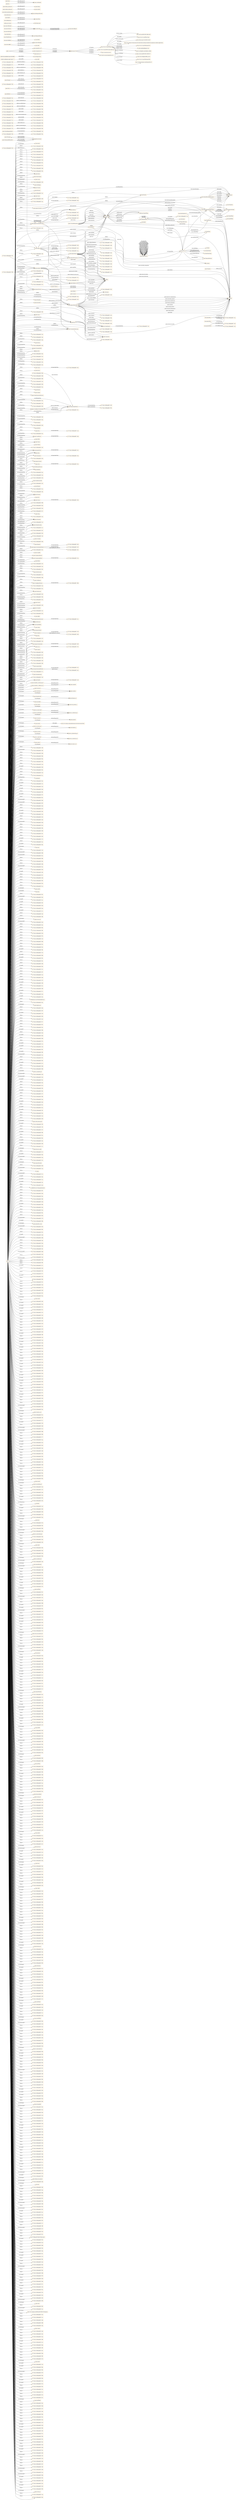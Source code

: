 digraph ar2dtool_diagram { 
rankdir=LR;
size="1501"
node [shape = rectangle, color="orange"]; "geoes:Municipio" "geopolitical:territory" "owl:Thing" "16773e54:18568ae84f3:-7f40" "geoes:Estero" "geoes:ZonaContigua" "geoes:Lavajo" "16773e54:18568ae84f3:-7c99" "geoes:Morfologia" "geoes:Torrente" "geoes:MasaDeAguaArtificial" "geoes:Estuario" "16773e54:18568ae84f3:-7cc8" "16773e54:18568ae84f3:-7c4c" "16773e54:18568ae84f3:-7f80" "geoes:Canyo" "16773e54:18568ae84f3:-7e09" "geoes:Acuifero" "16773e54:18568ae84f3:-7c3e" "16773e54:18568ae84f3:-7cad" "16773e54:18568ae84f3:-7fa9" "16773e54:18568ae84f3:-7e1c" "16773e54:18568ae84f3:-7ceb" "16773e54:18568ae84f3:-7fd0" "16773e54:18568ae84f3:-7e4b" "16773e54:18568ae84f3:-7f16" "geoes:Nevero" "16773e54:18568ae84f3:-7ca8" "16773e54:18568ae84f3:-7cd6" "geoes:FuenteArtificial" "geoes:Mar" "16773e54:18568ae84f3:-7dee" "16773e54:18568ae84f3:-7c53" "16773e54:18568ae84f3:-7f25" "16773e54:18568ae84f3:-7ce6" "16773e54:18568ae84f3:-7fa3" "16773e54:18568ae84f3:-7cbb" "16773e54:18568ae84f3:-7c82" "16773e54:18568ae84f3:-7ffb" "16773e54:18568ae84f3:-7f1a" "geoes:Canal" "geoes:Arroyo" "16773e54:18568ae84f3:-7f51" "16773e54:18568ae84f3:-7d08" "16773e54:18568ae84f3:-7d80" "16773e54:18568ae84f3:-7c96" "16773e54:18568ae84f3:-7ce0" "geoes:Rio" "16773e54:18568ae84f3:-7d56" "16773e54:18568ae84f3:-7dce" "geoes:Recinto" "geoes:Saladar" "geoes:ZonaEconomicaExclusiva" "16773e54:18568ae84f3:-7f72" "16773e54:18568ae84f3:-7e6d" "16773e54:18568ae84f3:-7dc1" "geoes:FenomenoHidrografico" "16773e54:18568ae84f3:-7d5a" "16773e54:18568ae84f3:-7c95" "16773e54:18568ae84f3:-7e1f" "16773e54:18568ae84f3:-7d50" "geoes:CanalAguasContinentales" "16773e54:18568ae84f3:-7c66" "geoes:Aluvion" "16773e54:18568ae84f3:-7da4" "geoes:Acequia" "16773e54:18568ae84f3:-7d26" "16773e54:18568ae84f3:-7f8a" "16773e54:18568ae84f3:-7cbe" "16773e54:18568ae84f3:-7e31" "16773e54:18568ae84f3:-7fc0" "16773e54:18568ae84f3:-7fa0" "geoes:AltaMar" "16773e54:18568ae84f3:-7faf" "geoes:Pozo" "16773e54:18568ae84f3:-7fe9" "16773e54:18568ae84f3:-7e5c" "geoes:AguasCorrientes" "geoes:CanalMarino" "16773e54:18568ae84f3:-7f56" "geoes:Delta" "geoes:Humedal" "geoes:Charca" "geoes:Tuberia" "16773e54:18568ae84f3:-7f29" "16773e54:18568ae84f3:-7e71" "geoes:Lago" "geoes:AguasSubterraneas" "geoes:Dren" "16773e54:18568ae84f3:-7c40" "16773e54:18568ae84f3:-7e57" "16773e54:18568ae84f3:-7dbb" "geoes:AguasDulces" "geoes:Captacion" "geoes:Ibon" "16773e54:18568ae84f3:-7e2c" "geoes:Nacimiento" "16773e54:18568ae84f3:-7d7b" "geoes:AguasCosteras" "geoes:Gola" "16773e54:18568ae84f3:-7d2d" "16773e54:18568ae84f3:-7e63" "geoes:HidronimoPuntual" "geoes:Albufera" "16773e54:18568ae84f3:-7dca" "16773e54:18568ae84f3:-7ccb" "16773e54:18568ae84f3:-7f30" "16773e54:18568ae84f3:-7e5f" "16773e54:18568ae84f3:-7f10" "16773e54:18568ae84f3:-7e26" "geoes:AguasQuietas" "16773e54:18568ae84f3:-7fb5" "geoes:ZonaHumeda" "16773e54:18568ae84f3:-7f59" "geoes:AguasMarinas" "geoes:ZonaEncharcable" "16773e54:18568ae84f3:-7c62" "geoes:Basines" "16773e54:18568ae84f3:-7e2a" "16773e54:18568ae84f3:-7e69" "16773e54:18568ae84f3:-7cfd" "geoes:Embalse" "geoes:Marisma" "geoes:Ojo" "geoes:Glaciar" "geoes:AguasSuperficiales" "16773e54:18568ae84f3:-7fdc" "16773e54:18568ae84f3:-7d96" "16773e54:18568ae84f3:-7fe5" "16773e54:18568ae84f3:-7d1e" "16773e54:18568ae84f3:-7d45" "geoes:Acuitardo" "16773e54:18568ae84f3:-7e44" "16773e54:18568ae84f3:-7d17" "geoes:Toma" "16773e54:18568ae84f3:-7ce4" "geoes:Manantial" "16773e54:18568ae84f3:-7e00" "16773e54:18568ae84f3:-7cc4" "16773e54:18568ae84f3:-7f4e" "geoes:Desembocadura" "16773e54:18568ae84f3:-7f13" "geoes:Cascada" "16773e54:18568ae84f3:-7fb8" "geoes:Rapido" "16773e54:18568ae84f3:-7ca7" "16773e54:18568ae84f3:-7de7" "16773e54:18568ae84f3:-7c5a" "16773e54:18568ae84f3:-7e05" "16773e54:18568ae84f3:-7fd4" "16773e54:18568ae84f3:-7cef" "geoes:Corriente" "16773e54:18568ae84f3:-7d0d" "16773e54:18568ae84f3:-7f6d" "geoes:Deposito" "16773e54:18568ae84f3:-7cf5" "16773e54:18568ae84f3:-7fac" "geoes:AguasCorrientesArtificiales" "16773e54:18568ae84f3:-7f92" "16773e54:18568ae84f3:-7de1" "geoes:Canalillo" "geoes:SurgenciaNatural" "16773e54:18568ae84f3:-7e3f" "geoes:SurgenciaArtificial" "16773e54:18568ae84f3:-7e66" "16773e54:18568ae84f3:-7ff5" "16773e54:18568ae84f3:-7f99" "geoes:Bodon" "16773e54:18568ae84f3:-7c35" "16773e54:18568ae84f3:-7cee" "16773e54:18568ae84f3:-7d0c" "geoes:MarTerritorial" "16773e54:18568ae84f3:-7e13" "16773e54:18568ae84f3:-7dd6" "geoes:Confluencia" "16773e54:18568ae84f3:-7e22" "geoes:CanalAguasMarinas" "16773e54:18568ae84f3:-7fe2" "16773e54:18568ae84f3:-7cde" "16773e54:18568ae84f3:-7e51" "geoes:Distribucion" "geoes:Afluente" "16773e54:18568ae84f3:-7e03" "16773e54:18568ae84f3:-7d04" "16773e54:18568ae84f3:-7ff2" "16773e54:18568ae84f3:-7f8f" "16773e54:18568ae84f3:-7dc5" "16773e54:18568ae84f3:-7c5d" "geoes:Conducto" "16773e54:18568ae84f3:-7d5e" "geoes:AguasCorrientesNaturales" "16773e54:18568ae84f3:-7d13" "geoes:Chortal" "geoes:Desague" "geoes:CorrienteSubterranea" "16773e54:18568ae84f3:-7c89" "16773e54:18568ae84f3:-7ff8" "geoes:Sumidero" "16773e54:18568ae84f3:-7ce2" "16773e54:18568ae84f3:-7d22" "16773e54:18568ae84f3:-7fcd" "16773e54:18568ae84f3:-7f9d" "16773e54:18568ae84f3:-7f36" "geoes:Aljibe" "geoes:AguasQuietasNaturales" "geoes:Meandro" "geoes:AguasDeTransicion" "geoes:Barranco" "geoes:MasaDeHielo" "16773e54:18568ae84f3:-7d72" "16773e54:18568ae84f3:-7fec" "geoes:Salina" "geoes:AguasSaladas" "geoes:Surgencia" "16773e54:18568ae84f3:-7f69" "geoes:Ria" "16773e54:18568ae84f3:-7e7f" "16773e54:18568ae84f3:-7c46" "16773e54:18568ae84f3:-7fd7" "16773e54:18568ae84f3:-7f79" "geoes:AguasContinentales" "16773e54:18568ae84f3:-7f95" "geoes:CuencaHidrografica" "geoes:Lucio" "geoes:Laguna" "16773e54:18568ae84f3:-7db2" "16773e54:18568ae84f3:-7e07" "16773e54:18568ae84f3:-7c8d" "16773e54:18568ae84f3:-7f22" "geoes:Aguas" "16773e54:18568ae84f3:-7e38" "16773e54:18568ae84f3:-7fc7" "16773e54:18568ae84f3:-7d6f" "16773e54:18568ae84f3:-7f60" "16773e54:18568ae84f3:-7e76" "geoes:LagunaSalada" "16773e54:18568ae84f3:-7f1e" "geoes:AguasQuietasArtificiales" "16773e54:18568ae84f3:-7c71" "geoes:FuenteArtesana" "16773e54:18568ae84f3:-7c42" "16773e54:18568ae84f3:-7fbb" "16773e54:18568ae84f3:-7d53" "16773e54:18568ae84f3:-7ce9" "geoes:Rambla" "16773e54:18568ae84f3:-7dad" "16773e54:18568ae84f3:-7e7c" "wgs84_pos:SpatialThing" "time:TimeZone" "time:GeneralDateTimeDescription" "time:DateTimeInterval" "time:TRS" "time:TemporalDuration" "time:Duration" "time:GeneralDurationDescription" "time:ProperInterval" "time:TimePosition" "time:TemporalPosition" "time:Interval" "time:TemporalEntity" "time:MonthOfYear" "e9b535f1a38a4fb66554ee0183659fb8" "time:TemporalUnit" "time:Instant" "1d5f3837e5ff2bbb910e9f473d067772" "time:DayOfWeek" ; /*classes style*/
	"geoes:top.owl" -> "http://www.w3.org/2006/time" [ label = "owl:imports" ];
	"geoes:top.owl" -> "http://www.w3.org/2003/01/geo/wgs84_pos" [ label = "owl:imports" ];
	"geoes:top.owl" -> "http://vocab.deri.ie/scovo" [ label = "owl:imports" ];
	"geoes:top.owl" -> "http://aims.fao.org/aos/geopolitical.owl" [ label = "owl:imports" ];
	"geoes:AguasContinentales" -> "16773e54:18568ae84f3:-7e69" [ label = "owl:equivalentClass" ];
	"http://www.w3.org/2006/time" -> "http://orcid.org/0000-0002-3884-3420" [ label = "dcterms:creator" ];
	"http://www.w3.org/2006/time" -> "http://www.w3.org/TR/owl-time" [ label = "rdfs:seeAlso" ];
	"http://www.w3.org/2006/time" -> "http://dx.doi.org/10.3233/SW-150187" [ label = "rdfs:seeAlso" ];
	"http://www.w3.org/2006/time" -> "http://www.semantic-web-journal.net/content/time-ontology-extended-non-gregorian-calendar-applications" [ label = "rdfs:seeAlso" ];
	"http://www.w3.org/2006/time" -> "http://www.w3.org/TR/owl-time" [ label = "dcterms:isVersionOf" ];
	"http://www.w3.org/2006/time" -> "http://www.w3.org/2006/time#2016" [ label = "owl:versionIRI" ];
	"http://www.w3.org/2006/time" -> "mailto:panfeng66@gmail.com" [ label = "dcterms:creator" ];
	"http://www.w3.org/2006/time" -> "https://en.wikipedia.org/wiki/Jerry_Hobbs" [ label = "dcterms:creator" ];
	"http://www.w3.org/2006/time" -> "https://orcid.org/0000-0001-8269-8171" [ label = "dcterms:contributor" ];
	"http://www.w3.org/2006/time" -> "mailto:chris.little@metoffice.gov.uk" [ label = "dcterms:contributor" ];
	"http://www.w3.org/2006/time" -> "http://www.w3.org/2006/time#2006" [ label = "owl:priorVersion" ];
	"http://www.w3.org/2006/time" -> "https://creativecommons.org/licenses/by/4.0/" [ label = "dcterms:license" ];
	"time:generalDay" -> "16773e54:18568ae84f3:-7c2a" [ label = "owl:withRestrictions" ];
	"time:generalDay" -> "xsd:string" [ label = "owl:onDatatype" ];
	"time:intervalBefore" -> "time:intervalDisjoint" [ label = "rdfs:subPropertyOf" ];
	"time:intervalBefore" -> "time:before" [ label = "rdfs:subPropertyOf" ];
	"geoes:geopolitica.owl" -> "geoes:top.owl" [ label = "owl:imports" ];
	"time:inDateTime" -> "time:inTemporalPosition" [ label = "rdfs:subPropertyOf" ];
	"geoes:sometido_a_descarga_por" -> "geoes:sometido" [ label = "rdfs:subPropertyOf" ];
	"time:intervalFinishes" -> "time:intervalIn" [ label = "rdfs:subPropertyOf" ];
	"geoes:transportes.owl" -> "geoes:top.owl" [ label = "owl:imports" ];
	"wgs84_pos:location" -> "foaf:based_near" [ label = "rdfs:subPropertyOf" ];
	"geoes:AguasCorrientes" -> "16773e54:18568ae84f3:-7e66" [ label = "owl:equivalentClass" ];
	"time:hasEnd" -> "time:hasTime" [ label = "rdfs:subPropertyOf" ];
	"geoes:Rambla" -> "16773e54:18568ae84f3:-7ca8" [ label = "owl:equivalentClass" ];
	"geoes:transvasa" -> "geoes:conduce" [ label = "rdfs:subPropertyOf" ];
	"geoes:desembocaEn" -> "geoes:desagua_en" [ label = "rdfs:subPropertyOf" ];
	"geoes:Lucio" -> "16773e54:18568ae84f3:-7cf5" [ label = "owl:equivalentClass" ];
	"time:hasDurationDescription" -> "time:hasTemporalDuration" [ label = "rdfs:subPropertyOf" ];
	"geoes:" -> "geoes:hydro.owl" [ label = "owl:imports" ];
	"geoes:" -> "geoes:transportes.owl" [ label = "owl:imports" ];
	"geoes:" -> "geoes:geopolitica.owl" [ label = "owl:imports" ];
	"geoes:Acuifero" -> "16773e54:18568ae84f3:-7e7c" [ label = "owl:equivalentClass" ];
	"geoes:Aguas" -> "16773e54:18568ae84f3:-7e6d" [ label = "owl:equivalentClass" ];
	"geoes:precedeA" -> "geoes:esta_proxima_a" [ label = "rdfs:subPropertyOf" ];
	"time:intervalIn" -> "time:intervalEquals" [ label = "owl:propertyDisjointWith" ];
	"time:inTimePosition" -> "time:inTemporalPosition" [ label = "rdfs:subPropertyOf" ];
	"geoes:Pozo" -> "16773e54:18568ae84f3:-7cad" [ label = "owl:equivalentClass" ];
	"geoes:es_transvasada" -> "geoes:es_conducido_por" [ label = "rdfs:subPropertyOf" ];
	"geoes:distribuye" -> "geoes:conduce" [ label = "rdfs:subPropertyOf" ];
	"geoes:Canal" -> "16773e54:18568ae84f3:-7dc5" [ label = "owl:equivalentClass" ];
	"geoes:transmite" -> "geoes:permite" [ label = "rdfs:subPropertyOf" ];
	"time:generalYear" -> "16773e54:18568ae84f3:-7c28" [ label = "owl:withRestrictions" ];
	"time:generalYear" -> "xsd:string" [ label = "owl:onDatatype" ];
	"time:intervalStarts" -> "time:intervalIn" [ label = "rdfs:subPropertyOf" ];
	"geoes:nombre_alternativo" -> "geoes:nombre" [ label = "rdfs:subPropertyOf" ];
	"time:intervalDuring" -> "time:intervalIn" [ label = "rdfs:subPropertyOf" ];
	"time:ProperInterval" -> "time:Instant" [ label = "owl:disjointWith" ];
	"geoes:AguasQuietas" -> "16773e54:18568ae84f3:-7e22" [ label = "owl:equivalentClass" ];
	"time:seconds" -> "http://www.bipm.org/en/publications/si-brochure/second.html" [ label = "rdfs:seeAlso" ];
	"geoes:se_extrae_para" -> "geoes:alimenta_a" [ label = "rdfs:subPropertyOf" ];
	"geoes:AguasQuietasNaturales" -> "16773e54:18568ae84f3:-7e1c" [ label = "owl:equivalentClass" ];
	"geoes:Idioma_alternativo" -> "geoes:idioma" [ label = "rdfs:subPropertyOf" ];
	"time:generalMonth" -> "16773e54:18568ae84f3:-7c29" [ label = "owl:withRestrictions" ];
	"time:generalMonth" -> "xsd:string" [ label = "owl:onDatatype" ];
	"time:intervalEquals" -> "time:intervalIn" [ label = "owl:propertyDisjointWith" ];
	"geoes:CanalAguasMarinas" -> "16773e54:18568ae84f3:-7dbb" [ label = "owl:equivalentClass" ];
	"geoes:ZonaHumeda" -> "16773e54:18568ae84f3:-7c42" [ label = "owl:equivalentClass" ];
	"geoes:Afluente" -> "16773e54:18568ae84f3:-7e71" [ label = "owl:equivalentClass" ];
	"geoes:Afluente" -> "16773e54:18568ae84f3:-7e76" [ label = "owl:equivalentClass" ];
	"geoes:se_extrae" -> "geoes:es_alimentada_por" [ label = "rdfs:subPropertyOf" ];
	"geoes:AguasCorrientesArtificiales" -> "16773e54:18568ae84f3:-7e5f" [ label = "owl:equivalentClass" ];
	"geoes:AguasCorrientesArtificiales" -> "16773e54:18568ae84f3:-7e63" [ label = "owl:equivalentClass" ];
	"geoes:AguasSuperficiales" -> "16773e54:18568ae84f3:-7e00" [ label = "owl:equivalentClass" ];
	"time:hasDuration" -> "time:hasTemporalDuration" [ label = "rdfs:subPropertyOf" ];
	"geoes:AguasDeTransicion" -> "16773e54:18568ae84f3:-7e31" [ label = "owl:equivalentClass" ];
	"geoes:AguasDeTransicion" -> "16773e54:18568ae84f3:-7e3f" [ label = "owl:equivalentClass" ];
	"time:hasBeginning" -> "time:hasTime" [ label = "rdfs:subPropertyOf" ];
	"geoes:MasaDeAguaArtificial" -> "16773e54:18568ae84f3:-7cc8" [ label = "owl:equivalentClass" ];
	"geoes:Nacimiento" -> "16773e54:18568ae84f3:-7cbe" [ label = "owl:equivalentClass" ];
	"geoes:Dren" -> "16773e54:18568ae84f3:-7d5e" [ label = "owl:equivalentClass" ];
	"geoes:long" -> "geoes:coordenadas" [ label = "rdfs:subPropertyOf" ];
	"geoes:Gola" -> "16773e54:18568ae84f3:-7d1e" [ label = "owl:equivalentClass" ];
	"geoes:CanalAguasContinentales" -> "16773e54:18568ae84f3:-7dc1" [ label = "owl:equivalentClass" ];
	"geoes:AguasQuietasArtificiales" -> "16773e54:18568ae84f3:-7e1f" [ label = "owl:equivalentClass" ];
	"geoes:SurgenciaArtificial" -> "16773e54:18568ae84f3:-7c5a" [ label = "owl:equivalentClass" ];
	"time:TemporalEntity" -> "16773e54:18568ae84f3:-7c2e" [ label = "owl:unionOf" ];
	"geoes:es_distribuida" -> "geoes:es_conducido_por" [ label = "rdfs:subPropertyOf" ];
	"geoes:sigueA" -> "geoes:esta_proxima_a" [ label = "rdfs:subPropertyOf" ];
	"geoes:Surgencia" -> "16773e54:18568ae84f3:-7c5d" [ label = "owl:equivalentClass" ];
	"geoes:es_capturado" -> "geoes:es_conectado_con" [ label = "rdfs:subPropertyOf" ];
	"geoes:Desague" -> "16773e54:18568ae84f3:-7d72" [ label = "owl:equivalentClass" ];
	"geoes:captura" -> "geoes:conecta_con" [ label = "rdfs:subPropertyOf" ];
	"geoes:sometida_a_influencia_de" -> "geoes:sometido" [ label = "rdfs:subPropertyOf" ];
	"NULL" -> "16773e54:18568ae84f3:-7ce0" [ label = "rdf:first" ];
	"NULL" -> "16773e54:18568ae84f3:-7c68" [ label = "rdf:rest" ];
	"NULL" -> "16773e54:18568ae84f3:-7d3f" [ label = "owl:intersectionOf" ];
	"NULL" -> "16773e54:18568ae84f3:-7dd6" [ label = "owl:someValuesFrom" ];
	"NULL" -> "16773e54:18568ae84f3:-7edb" [ label = "rdf:rest" ];
	"NULL" -> "16773e54:18568ae84f3:-7f8d" [ label = "rdf:rest" ];
	"NULL" -> "geoes:Deposito" [ label = "rdf:first" ];
	"NULL" -> "16773e54:18568ae84f3:-7f9a" [ label = "rdf:rest" ];
	"NULL" -> "geoes:Ria" [ label = "owl:someValuesFrom" ];
	"NULL" -> "16773e54:18568ae84f3:-7f5b" [ label = "rdf:rest" ];
	"NULL" -> "16773e54:18568ae84f3:-7ce8" [ label = "rdf:rest" ];
	"NULL" -> "16773e54:18568ae84f3:-7d59" [ label = "owl:unionOf" ];
	"NULL" -> "geoes:Lago" [ label = "rdf:first" ];
	"NULL" -> "16773e54:18568ae84f3:-7fe3" [ label = "rdf:rest" ];
	"NULL" -> "16773e54:18568ae84f3:-7ca9" [ label = "rdf:rest" ];
	"NULL" -> "16773e54:18568ae84f3:-7f1c" [ label = "rdf:rest" ];
	"NULL" -> "xsd:gMonth" [ label = "owl:allValuesFrom" ];
	"NULL" -> "16773e54:18568ae84f3:-7fa4" [ label = "rdf:rest" ];
	"NULL" -> "geoes:Barranco" [ label = "owl:allValuesFrom" ];
	"NULL" -> "16773e54:18568ae84f3:-7c2c" [ label = "owl:unionOf" ];
	"NULL" -> "16773e54:18568ae84f3:-7c43" [ label = "rdf:rest" ];
	"NULL" -> "16773e54:18568ae84f3:-7ead" [ label = "owl:oneOf" ];
	"NULL" -> "16773e54:18568ae84f3:-7ff0" [ label = "rdf:rest" ];
	"NULL" -> "geoes:FuenteArtesana" [ label = "rdf:first" ];
	"NULL" -> "16773e54:18568ae84f3:-7f7f" [ label = "owl:unionOf" ];
	"NULL" -> "geoes:ZonaEncharcable" [ label = "rdf:first" ];
	"NULL" -> "16773e54:18568ae84f3:-7c3e" [ label = "rdf:first" ];
	"NULL" -> "16773e54:18568ae84f3:-7fb1" [ label = "rdf:rest" ];
	"NULL" -> "16773e54:18568ae84f3:-7db3" [ label = "owl:intersectionOf" ];
	"NULL" -> "16773e54:18568ae84f3:-7d97" [ label = "owl:intersectionOf" ];
	"NULL" -> "16773e54:18568ae84f3:-7e64" [ label = "rdf:rest" ];
	"NULL" -> "16773e54:18568ae84f3:-7e5c" [ label = "owl:allValuesFrom" ];
	"NULL" -> "16773e54:18568ae84f3:-7ed7" [ label = "rdf:rest" ];
	"NULL" -> "16773e54:18568ae84f3:-7fa8" [ label = "owl:unionOf" ];
	"NULL" -> "16773e54:18568ae84f3:-7cd5" [ label = "owl:unionOf" ];
	"NULL" -> "geoes:Basines" [ label = "rdf:first" ];
	"NULL" -> "16773e54:18568ae84f3:-7e32" [ label = "rdf:rest" ];
	"NULL" -> "16773e54:18568ae84f3:-7ea9" [ label = "rdf:rest" ];
	"NULL" -> "16773e54:18568ae84f3:-7d5d" [ label = "owl:intersectionOf" ];
	"NULL" -> "16773e54:18568ae84f3:-7ea5" [ label = "rdf:rest" ];
	"NULL" -> "16773e54:18568ae84f3:-7dfe" [ label = "rdf:rest" ];
	"NULL" -> "16773e54:18568ae84f3:-7d58" [ label = "rdf:rest" ];
	"NULL" -> "geoes:Canal" [ label = "rdf:first" ];
	"NULL" -> "16773e54:18568ae84f3:-7ef1" [ label = "rdf:rest" ];
	"NULL" -> "geoes:Manantial" [ label = "rdf:first" ];
	"NULL" -> "time:GeneralDateTimeDescription" [ label = "rdf:first" ];
	"NULL" -> "16773e54:18568ae84f3:-7eb2" [ label = "rdf:rest" ];
	"NULL" -> "16773e54:18568ae84f3:-7ccb" [ label = "owl:allValuesFrom" ];
	"NULL" -> "16773e54:18568ae84f3:-7c70" [ label = "owl:unionOf" ];
	"NULL" -> "16773e54:18568ae84f3:-7dcc" [ label = "rdf:rest" ];
	"NULL" -> "16773e54:18568ae84f3:-7feb" [ label = "owl:unionOf" ];
	"NULL" -> "time:year" [ label = "owl:onProperty" ];
	"NULL" -> "16773e54:18568ae84f3:-7c2b" [ label = "rdf:rest" ];
	"NULL" -> "16773e54:18568ae84f3:-7d66" [ label = "owl:intersectionOf" ];
	"NULL" -> "16773e54:18568ae84f3:-7d2c" [ label = "owl:intersectionOf" ];
	"NULL" -> "16773e54:18568ae84f3:-7f86" [ label = "rdf:rest" ];
	"NULL" -> "16773e54:18568ae84f3:-7fed" [ label = "rdf:rest" ];
	"NULL" -> "16773e54:18568ae84f3:-7e8b" [ label = "rdf:rest" ];
	"NULL" -> "16773e54:18568ae84f3:-7dac" [ label = "owl:intersectionOf" ];
	"NULL" -> "16773e54:18568ae84f3:-7d33" [ label = "rdf:rest" ];
	"NULL" -> "16773e54:18568ae84f3:-7ef9" [ label = "owl:oneOf" ];
	"NULL" -> "16773e54:18568ae84f3:-7f47" [ label = "rdf:rest" ];
	"NULL" -> "geoes:Aguas" [ label = "rdf:first" ];
	"NULL" -> "16773e54:18568ae84f3:-7e0d" [ label = "rdf:rest" ];
	"NULL" -> "16773e54:18568ae84f3:-7f93" [ label = "rdf:rest" ];
	"NULL" -> "geoes:Acuifero" [ label = "owl:allValuesFrom" ];
	"NULL" -> "geoes:Marisma" [ label = "owl:allValuesFrom" ];
	"NULL" -> "16773e54:18568ae84f3:-7f54" [ label = "rdf:rest" ];
	"NULL" -> "16773e54:18568ae84f3:-7e1a" [ label = "rdf:rest" ];
	"NULL" -> "geoes:estaEn" [ label = "owl:onProperty" ];
	"NULL" -> "time:days" [ label = "owl:onProperty" ];
	"NULL" -> "16773e54:18568ae84f3:-7f61" [ label = "rdf:rest" ];
	"NULL" -> "geoes:Ibon" [ label = "owl:someValuesFrom" ];
	"NULL" -> "16773e54:18568ae84f3:-7dc0" [ label = "owl:intersectionOf" ];
	"NULL" -> "16773e54:18568ae84f3:-7ea1" [ label = "owl:oneOf" ];
	"NULL" -> "16773e54:18568ae84f3:-7ef2" [ label = "owl:oneOf" ];
	"NULL" -> "16773e54:18568ae84f3:-7dc8" [ label = "rdf:rest" ];
	"NULL" -> "geoes:AguasCorrientesNaturales" [ label = "rdf:first" ];
	"NULL" -> "16773e54:18568ae84f3:-7eee" [ label = "rdf:rest" ];
	"NULL" -> "16773e54:18568ae84f3:-7e21" [ label = "owl:unionOf" ];
	"NULL" -> "geoes:CorrienteSubterranea" [ label = "rdf:first" ];
	"NULL" -> "16773e54:18568ae84f3:-7eaf" [ label = "rdf:rest" ];
	"NULL" -> "16773e54:18568ae84f3:-7efb" [ label = "rdf:rest" ];
	"NULL" -> "geoes:evacua_de" [ label = "owl:onProperty" ];
	"NULL" -> "16773e54:18568ae84f3:-7e3d" [ label = "owl:intersectionOf" ];
	"NULL" -> "16773e54:18568ae84f3:-7ebc" [ label = "rdf:rest" ];
	"NULL" -> "16773e54:18568ae84f3:-7c4c" [ label = "owl:allValuesFrom" ];
	"NULL" -> "16773e54:18568ae84f3:-7f6e" [ label = "rdf:rest" ];
	"NULL" -> "16773e54:18568ae84f3:-7ff6" [ label = "rdf:rest" ];
	"NULL" -> "16773e54:18568ae84f3:-7d1b" [ label = "rdf:rest" ];
	"NULL" -> "16773e54:18568ae84f3:-7cef" [ label = "owl:someValuesFrom" ];
	"NULL" -> "16773e54:18568ae84f3:-7f7b" [ label = "rdf:rest" ];
	"NULL" -> "16773e54:18568ae84f3:-7cc9" [ label = "rdf:rest" ];
	"NULL" -> "16773e54:18568ae84f3:-7db0" [ label = "rdf:rest" ];
	"NULL" -> "16773e54:18568ae84f3:-7f3c" [ label = "rdf:rest" ];
	"NULL" -> "16773e54:18568ae84f3:-7fc4" [ label = "rdf:rest" ];
	"NULL" -> "16773e54:18568ae84f3:-7ffa" [ label = "owl:unionOf" ];
	"NULL" -> "geoes:conecta_con" [ label = "owl:onProperty" ];
	"NULL" -> "16773e54:18568ae84f3:-7c24" [ label = "rdf:rest" ];
	"NULL" -> "16773e54:18568ae84f3:-7fd6" [ label = "owl:unionOf" ];
	"NULL" -> "16773e54:18568ae84f3:-7f9c" [ label = "owl:unionOf" ];
	"NULL" -> "16773e54:18568ae84f3:-7fd1" [ label = "rdf:rest" ];
	"NULL" -> "16773e54:18568ae84f3:-7e84" [ label = "rdf:rest" ];
	"NULL" -> "16773e54:18568ae84f3:-7f04" [ label = "owl:oneOf" ];
	"NULL" -> "16773e54:18568ae84f3:-7c31" [ label = "rdf:rest" ];
	"NULL" -> "geoes:Salina" [ label = "rdf:first" ];
	"NULL" -> "16773e54:18568ae84f3:-7ef7" [ label = "rdf:rest" ];
	"NULL" -> "16773e54:18568ae84f3:-7ce3" [ label = "rdf:rest" ];
	"NULL" -> "geoes:AguasCorrientesNaturales" [ label = "owl:someValuesFrom" ];
	"NULL" -> "16773e54:18568ae84f3:-7e06" [ label = "rdf:rest" ];
	"NULL" -> "16773e54:18568ae84f3:-7d7f" [ label = "owl:unionOf" ];
	"NULL" -> "16773e54:18568ae84f3:-7c98" [ label = "owl:unionOf" ];
	"NULL" -> "16773e54:18568ae84f3:-7cb1" [ label = "rdf:rest" ];
	"NULL" -> "geoes:Distribucion" [ label = "rdf:first" ];
	"NULL" -> "16773e54:18568ae84f3:-7ddf" [ label = "rdf:rest" ];
	"NULL" -> "16773e54:18568ae84f3:-7f71" [ label = "owl:unionOf" ];
	"NULL" -> "16773e54:18568ae84f3:-7e20" [ label = "rdf:rest" ];
	"NULL" -> "16773e54:18568ae84f3:-7e9c" [ label = "owl:oneOf" ];
	"NULL" -> "geoes:Embalse" [ label = "owl:someValuesFrom" ];
	"NULL" -> "90bd0bb44322e079f2d9449e85fc45a2" [ label = "rdf:first" ];
	"NULL" -> "16773e54:18568ae84f3:-7dec" [ label = "rdf:rest" ];
	"NULL" -> "geoes:deposita_en" [ label = "owl:onProperty" ];
	"NULL" -> "16773e54:18568ae84f3:-7e9e" [ label = "rdf:rest" ];
	"NULL" -> "16773e54:18568ae84f3:-7d07" [ label = "rdf:rest" ];
	"NULL" -> "geoes:AguasQuietasArtificiales" [ label = "rdf:first" ];
	"NULL" -> "geoes:AguasQuietasArtificiales" [ label = "owl:complementOf" ];
	"NULL" -> "16773e54:18568ae84f3:-7c45" [ label = "owl:unionOf" ];
	"NULL" -> "16773e54:18568ae84f3:-7d92" [ label = "rdf:rest" ];
	"NULL" -> "16773e54:18568ae84f3:-7ea0" [ label = "rdf:rest" ];
	"NULL" -> "geoes:Acuifero" [ label = "rdf:first" ];
	"NULL" -> "16773e54:18568ae84f3:-7f17" [ label = "rdf:rest" ];
	"NULL" -> "geoes:Manantial" [ label = "owl:allValuesFrom" ];
	"NULL" -> "16773e54:18568ae84f3:-7f67" [ label = "rdf:rest" ];
	"NULL" -> "16773e54:18568ae84f3:-7fce" [ label = "rdf:rest" ];
	"NULL" -> "geoes:Saladar" [ label = "rdf:first" ];
	"NULL" -> "geoes:SurgenciaArtificial" [ label = "rdf:first" ];
	"NULL" -> "16773e54:18568ae84f3:-7f98" [ label = "owl:unionOf" ];
	"NULL" -> "16773e54:18568ae84f3:-7e2d" [ label = "rdf:rest" ];
	"NULL" -> "16773e54:18568ae84f3:-7d80" [ label = "owl:allValuesFrom" ];
	"NULL" -> "16773e54:18568ae84f3:-7dd5" [ label = "owl:unionOf" ];
	"NULL" -> "16773e54:18568ae84f3:-7c8d" [ label = "owl:allValuesFrom" ];
	"NULL" -> "16773e54:18568ae84f3:-7d60" [ label = "rdf:rest" ];
	"NULL" -> "16773e54:18568ae84f3:-7f74" [ label = "rdf:rest" ];
	"NULL" -> "16773e54:18568ae84f3:-7cc3" [ label = "owl:unionOf" ];
	"NULL" -> "16773e54:18568ae84f3:-7c3d" [ label = "owl:unionOf" ];
	"NULL" -> "16773e54:18568ae84f3:-7f81" [ label = "rdf:rest" ];
	"NULL" -> "16773e54:18568ae84f3:-7f9f" [ label = "owl:unionOf" ];
	"NULL" -> "16773e54:18568ae84f3:-7cbc" [ label = "owl:intersectionOf" ];
	"NULL" -> "16773e54:18568ae84f3:-7f42" [ label = "rdf:rest" ];
	"NULL" -> "16773e54:18568ae84f3:-7f03" [ label = "rdf:rest" ];
	"NULL" -> "16773e54:18568ae84f3:-7e12" [ label = "owl:unionOf" ];
	"NULL" -> "16773e54:18568ae84f3:-7d6d" [ label = "rdf:rest" ];
	"NULL" -> "16773e54:18568ae84f3:-7db6" [ label = "rdf:rest" ];
	"NULL" -> "geoes:es_originado_por" [ label = "owl:onProperty" ];
	"NULL" -> "16773e54:18568ae84f3:-7c40" [ label = "rdf:first" ];
	"NULL" -> "16773e54:18568ae84f3:-7e2a" [ label = "rdf:first" ];
	"NULL" -> "16773e54:18568ae84f3:-7e5d" [ label = "owl:intersectionOf" ];
	"NULL" -> "16773e54:18568ae84f3:-7e2b" [ label = "owl:intersectionOf" ];
	"NULL" -> "16773e54:18568ae84f3:-7fa2" [ label = "owl:unionOf" ];
	"NULL" -> "16773e54:18568ae84f3:-7edc" [ label = "rdf:rest" ];
	"NULL" -> "geoes:conduce" [ label = "owl:onProperty" ];
	"NULL" -> "geoes:Morfologia" [ label = "rdf:first" ];
	"NULL" -> "16773e54:18568ae84f3:-7dc3" [ label = "rdf:rest" ];
	"NULL" -> "16773e54:18568ae84f3:-7f4f" [ label = "rdf:rest" ];
	"NULL" -> "geoes:Lucio" [ label = "owl:someValuesFrom" ];
	"NULL" -> "16773e54:18568ae84f3:-7db1" [ label = "owl:unionOf" ];
	"NULL" -> "16773e54:18568ae84f3:-7c37" [ label = "rdf:rest" ];
	"NULL" -> "16773e54:18568ae84f3:-7f9b" [ label = "rdf:rest" ];
	"NULL" -> "16773e54:18568ae84f3:-7eaa" [ label = "rdf:rest" ];
	"NULL" -> "16773e54:18568ae84f3:-7e65" [ label = "owl:unionOf" ];
	"NULL" -> "16773e54:18568ae84f3:-7f5c" [ label = "rdf:rest" ];
	"NULL" -> "geoes:AguasMarinas" [ label = "owl:someValuesFrom" ];
	"NULL" -> "16773e54:18568ae84f3:-7d21" [ label = "owl:unionOf" ];
	"NULL" -> "16773e54:18568ae84f3:-7fcf" [ label = "owl:unionOf" ];
	"NULL" -> "16773e54:18568ae84f3:-7fa5" [ label = "rdf:rest" ];
	"NULL" -> "16773e54:18568ae84f3:-7c82" [ label = "owl:allValuesFrom" ];
	"NULL" -> "16773e54:18568ae84f3:-7c44" [ label = "rdf:rest" ];
	"NULL" -> "16773e54:18568ae84f3:-7e58" [ label = "rdf:rest" ];
	"NULL" -> "geoes:sufre_descarga_de" [ label = "owl:onProperty" ];
	"NULL" -> "16773e54:18568ae84f3:-7f3f" [ label = "owl:unionOf" ];
	"NULL" -> "16773e54:18568ae84f3:-7cf6" [ label = "rdf:rest" ];
	"NULL" -> "16773e54:18568ae84f3:-7cb7" [ label = "rdf:rest" ];
	"NULL" -> "16773e54:18568ae84f3:-7fbf" [ label = "owl:unionOf" ];
	"NULL" -> "16773e54:18568ae84f3:-7f2a" [ label = "rdf:rest" ];
	"NULL" -> "16773e54:18568ae84f3:-7fb2" [ label = "rdf:rest" ];
	"NULL" -> "16773e54:18568ae84f3:-7e6c" [ label = "owl:unionOf" ];
	"NULL" -> "16773e54:18568ae84f3:-7d95" [ label = "owl:unionOf" ];
	"NULL" -> "16773e54:18568ae84f3:-7c51" [ label = "rdf:rest" ];
	"NULL" -> "geoes:discurre_sobre" [ label = "owl:onProperty" ];
	"NULL" -> "16773e54:18568ae84f3:-7e72" [ label = "rdf:rest" ];
	"NULL" -> "16773e54:18568ae84f3:-7db2" [ label = "owl:someValuesFrom" ];
	"NULL" -> "16773e54:18568ae84f3:-7fe8" [ label = "owl:unionOf" ];
	"NULL" -> "16773e54:18568ae84f3:-7c6a" [ label = "owl:intersectionOf" ];
	"NULL" -> "16773e54:18568ae84f3:-7cd1" [ label = "rdf:rest" ];
	"NULL" -> "time:numericDuration" [ label = "owl:onProperty" ];
	"NULL" -> "16773e54:18568ae84f3:-7d09" [ label = "rdf:rest" ];
	"NULL" -> "16773e54:18568ae84f3:-7ca4" [ label = "owl:intersectionOf" ];
	"NULL" -> "rdf:nil" [ label = "rdf:rest" ];
	"NULL" -> "16773e54:18568ae84f3:-7e7a" [ label = "owl:intersectionOf" ];
	"NULL" -> "16773e54:18568ae84f3:-7e8c" [ label = "owl:oneOf" ];
	"NULL" -> "16773e54:18568ae84f3:-7cca" [ label = "owl:unionOf" ];
	"NULL" -> "16773e54:18568ae84f3:-7cfc" [ label = "owl:unionOf" ];
	"NULL" -> "geoes:Conducto" [ label = "rdf:first" ];
	"NULL" -> "16773e54:18568ae84f3:-7eb3" [ label = "rdf:rest" ];
	"NULL" -> "16773e54:18568ae84f3:-7d04" [ label = "owl:someValuesFrom" ];
	"NULL" -> "c1e1f9887832123274b3ae2b5361b535" [ label = "rdf:first" ];
	"NULL" -> "geoes:esta_proxima_a" [ label = "owl:onProperty" ];
	"NULL" -> "16773e54:18568ae84f3:-7e7f" [ label = "owl:someValuesFrom" ];
	"NULL" -> "geoes:Humedal" [ label = "rdf:first" ];
	"NULL" -> "16773e54:18568ae84f3:-7f87" [ label = "rdf:rest" ];
	"NULL" -> "16773e54:18568ae84f3:-7dda" [ label = "rdf:rest" ];
	"NULL" -> "16773e54:18568ae84f3:-7fee" [ label = "rdf:rest" ];
	"NULL" -> "16773e54:18568ae84f3:-7f48" [ label = "rdf:rest" ];
	"NULL" -> "16773e54:18568ae84f3:-7e4d" [ label = "rdf:rest" ];
	"NULL" -> "16773e54:18568ae84f3:-7f89" [ label = "owl:unionOf" ];
	"NULL" -> "16773e54:18568ae84f3:-7e0e" [ label = "rdf:rest" ];
	"NULL" -> "time:Duration" [ label = "rdf:first" ];
	"NULL" -> "16773e54:18568ae84f3:-7e5a" [ label = "rdf:rest" ];
	"NULL" -> "geoes:AguasDulces" [ label = "owl:complementOf" ];
	"NULL" -> "16773e54:18568ae84f3:-7fbc" [ label = "rdf:rest" ];
	"NULL" -> "16773e54:18568ae84f3:-7d02" [ label = "rdf:rest" ];
	"NULL" -> "16773e54:18568ae84f3:-7c79" [ label = "owl:intersectionOf" ];
	"NULL" -> "16773e54:18568ae84f3:-7fdb" [ label = "owl:unionOf" ];
	"NULL" -> "geoes:puede_fluir_como" [ label = "owl:onProperty" ];
	"NULL" -> "16773e54:18568ae84f3:-7d35" [ label = "owl:intersectionOf" ];
	"NULL" -> "16773e54:18568ae84f3:-7f62" [ label = "rdf:rest" ];
	"NULL" -> "16773e54:18568ae84f3:-7f23" [ label = "rdf:rest" ];
	"NULL" -> "16773e54:18568ae84f3:-7ed8" [ label = "owl:oneOf" ];
	"NULL" -> "16773e54:18568ae84f3:-7d9d" [ label = "owl:intersectionOf" ];
	"NULL" -> "16773e54:18568ae84f3:-7c62" [ label = "owl:someValuesFrom" ];
	"NULL" -> "16773e54:18568ae84f3:-7eef" [ label = "rdf:rest" ];
	"NULL" -> "16773e54:18568ae84f3:-7d4e" [ label = "rdf:rest" ];
	"NULL" -> "16773e54:18568ae84f3:-7e26" [ label = "owl:someValuesFrom" ];
	"NULL" -> "16773e54:18568ae84f3:-7d0f" [ label = "rdf:rest" ];
	"NULL" -> "16773e54:18568ae84f3:-7efc" [ label = "rdf:rest" ];
	"NULL" -> "16773e54:18568ae84f3:-7d48" [ label = "owl:intersectionOf" ];
	"NULL" -> "geoes:Embalse" [ label = "rdf:first" ];
	"NULL" -> "16773e54:18568ae84f3:-7ebd" [ label = "rdf:rest" ];
	"NULL" -> "16773e54:18568ae84f3:-7ca6" [ label = "owl:intersectionOf" ];
	"NULL" -> "16773e54:18568ae84f3:-7d5b" [ label = "rdf:rest" ];
	"NULL" -> "16773e54:18568ae84f3:-7f6f" [ label = "rdf:rest" ];
	"NULL" -> "16773e54:18568ae84f3:-7c53" [ label = "owl:someValuesFrom" ];
	"NULL" -> "geoes:Acequia" [ label = "rdf:first" ];
	"NULL" -> "16773e54:18568ae84f3:-7c57" [ label = "rdf:rest" ];
	"NULL" -> "geoes:AguasQuietasNaturales" [ label = "rdf:first" ];
	"NULL" -> "16773e54:18568ae84f3:-7e4b" [ label = "owl:allValuesFrom" ];
	"NULL" -> "16773e54:18568ae84f3:-7d45" [ label = "owl:allValuesFrom" ];
	"NULL" -> "16773e54:18568ae84f3:-7e50" [ label = "owl:unionOf" ];
	"NULL" -> "16773e54:18568ae84f3:-7fc9" [ label = "rdf:rest" ];
	"NULL" -> "16773e54:18568ae84f3:-7cde" [ label = "rdf:first" ];
	"NULL" -> "16773e54:18568ae84f3:-7f7c" [ label = "rdf:rest" ];
	"NULL" -> "16773e54:18568ae84f3:-7e56" [ label = "owl:unionOf" ];
	"NULL" -> "16773e54:18568ae84f3:-7f3d" [ label = "rdf:rest" ];
	"NULL" -> "16773e54:18568ae84f3:-7fc5" [ label = "rdf:rest" ];
	"NULL" -> "16773e54:18568ae84f3:-7e51" [ label = "owl:someValuesFrom" ];
	"NULL" -> "16773e54:18568ae84f3:-7c64" [ label = "rdf:rest" ];
	"NULL" -> "16773e54:18568ae84f3:-7e78" [ label = "rdf:rest" ];
	"NULL" -> "16773e54:18568ae84f3:-7e39" [ label = "rdf:rest" ];
	"NULL" -> "16773e54:18568ae84f3:-7fd2" [ label = "rdf:rest" ];
	"NULL" -> "16773e54:18568ae84f3:-7d17" [ label = "owl:allValuesFrom" ];
	"NULL" -> "16773e54:18568ae84f3:-7f4a" [ label = "rdf:rest" ];
	"NULL" -> "time:second" [ label = "owl:onProperty" ];
	"NULL" -> "16773e54:18568ae84f3:-7e85" [ label = "rdf:rest" ];
	"NULL" -> "geoes:Aluvion" [ label = "owl:someValuesFrom" ];
	"NULL" -> "16773e54:18568ae84f3:-7dcd" [ label = "owl:unionOf" ];
	"NULL" -> "16773e54:18568ae84f3:-7c71" [ label = "owl:someValuesFrom" ];
	"NULL" -> "16773e54:18568ae84f3:-7e7e" [ label = "owl:unionOf" ];
	"NULL" -> "geoes:se_extrae_para" [ label = "owl:onProperty" ];
	"NULL" -> "16773e54:18568ae84f3:-7f12" [ label = "owl:unionOf" ];
	"NULL" -> "16773e54:18568ae84f3:-7c32" [ label = "rdf:rest" ];
	"NULL" -> "geoes:Glaciar" [ label = "owl:complementOf" ];
	"NULL" -> "16773e54:18568ae84f3:-7c65" [ label = "owl:unionOf" ];
	"NULL" -> "16773e54:18568ae84f3:-7ef8" [ label = "rdf:rest" ];
	"NULL" -> "16773e54:18568ae84f3:-7e38" [ label = "owl:allValuesFrom" ];
	"NULL" -> "16773e54:18568ae84f3:-7e92" [ label = "rdf:rest" ];
	"NULL" -> "16773e54:18568ae84f3:-7e53" [ label = "rdf:rest" ];
	"NULL" -> "16773e54:18568ae84f3:-7cf1" [ label = "rdf:rest" ];
	"NULL" -> "geoes:Desembocadura" [ label = "rdf:first" ];
	"NULL" -> "geoes:AguasCorrientesNaturales" [ label = "owl:allValuesFrom" ];
	"NULL" -> "geoes:alimenta_a" [ label = "owl:onProperty" ];
	"NULL" -> "16773e54:18568ae84f3:-7d79" [ label = "rdf:rest" ];
	"NULL" -> "16773e54:18568ae84f3:-7e60" [ label = "rdf:rest" ];
	"NULL" -> "16773e54:18568ae84f3:-7dff" [ label = "owl:unionOf" ];
	"NULL" -> "16773e54:18568ae84f3:-7c3f" [ label = "rdf:rest" ];
	"NULL" -> "16773e54:18568ae84f3:-7ced" [ label = "owl:unionOf" ];
	"NULL" -> "16773e54:18568ae84f3:-7de6" [ label = "owl:unionOf" ];
	"NULL" -> "geoes:Torrente" [ label = "owl:someValuesFrom" ];
	"NULL" -> "geoes:AltaMar" [ label = "rdf:first" ];
	"NULL" -> "16773e54:18568ae84f3:-7c8b" [ label = "rdf:rest" ];
	"NULL" -> "16773e54:18568ae84f3:-7d12" [ label = "owl:unionOf" ];
	"NULL" -> "16773e54:18568ae84f3:-7dae" [ label = "rdf:rest" ];
	"NULL" -> "16773e54:18568ae84f3:-7e9f" [ label = "rdf:rest" ];
	"NULL" -> "16773e54:18568ae84f3:-7d47" [ label = "rdf:rest" ];
	"NULL" -> "16773e54:18568ae84f3:-7fcc" [ label = "owl:unionOf" ];
	"NULL" -> "16773e54:18568ae84f3:-7ee0" [ label = "rdf:rest" ];
	"NULL" -> "16773e54:18568ae84f3:-7eec" [ label = "owl:oneOf" ];
	"NULL" -> "geoes:sometida_a_influencia_de" [ label = "owl:onProperty" ];
	"NULL" -> "time:Interval" [ label = "rdf:first" ];
	"NULL" -> "16773e54:18568ae84f3:-7f18" [ label = "rdf:rest" ];
	"NULL" -> "16773e54:18568ae84f3:-7d93" [ label = "rdf:rest" ];
	"NULL" -> "16773e54:18568ae84f3:-7d54" [ label = "rdf:rest" ];
	"NULL" -> "16773e54:18568ae84f3:-7dca" [ label = "owl:someValuesFrom" ];
	"NULL" -> "16773e54:18568ae84f3:-7e1e" [ label = "owl:unionOf" ];
	"NULL" -> "16773e54:18568ae84f3:-7ec9" [ label = "owl:oneOf" ];
	"NULL" -> "16773e54:18568ae84f3:-7f58" [ label = "owl:unionOf" ];
	"NULL" -> "16773e54:18568ae84f3:-7d15" [ label = "rdf:rest" ];
	"NULL" -> "16773e54:18568ae84f3:-7e2e" [ label = "rdf:rest" ];
	"NULL" -> "geoes:captura" [ label = "owl:onProperty" ];
	"NULL" -> "geoes:Canyo" [ label = "owl:someValuesFrom" ];
	"NULL" -> "16773e54:18568ae84f3:-7c81" [ label = "owl:unionOf" ];
	"NULL" -> "geoes:Mar" [ label = "rdf:first" ];
	"NULL" -> "16773e54:18568ae84f3:-7f75" [ label = "rdf:rest" ];
	"NULL" -> "16773e54:18568ae84f3:-7d44" [ label = "owl:unionOf" ];
	"NULL" -> "16773e54:18568ae84f3:-7e3b" [ label = "rdf:rest" ];
	"NULL" -> "geoes:Nacimiento" [ label = "owl:allValuesFrom" ];
	"NULL" -> "16773e54:18568ae84f3:-7f82" [ label = "rdf:rest" ];
	"NULL" -> "16773e54:18568ae84f3:-7f43" [ label = "rdf:rest" ];
	"NULL" -> "16773e54:18568ae84f3:-7da3" [ label = "owl:intersectionOf" ];
	"NULL" -> "16773e54:18568ae84f3:-7faa" [ label = "rdf:rest" ];
	"NULL" -> "geoes:ZonaContigua" [ label = "rdf:first" ];
	"NULL" -> "geoes:comunica_con" [ label = "owl:onProperty" ];
	"NULL" -> "16773e54:18568ae84f3:-7f21" [ label = "owl:unionOf" ];
	"NULL" -> "16773e54:18568ae84f3:-7cff" [ label = "rdf:rest" ];
	"NULL" -> "geoes:SurgenciaArtificial" [ label = "owl:complementOf" ];
	"NULL" -> "geoes:AguasSaladas" [ label = "owl:someValuesFrom" ];
	"NULL" -> "16773e54:18568ae84f3:-7f11" [ label = "rdf:rest" ];
	"NULL" -> "geoes:FuenteArtificial" [ label = "owl:someValuesFrom" ];
	"NULL" -> "16773e54:18568ae84f3:-7c59" [ label = "owl:unionOf" ];
	"NULL" -> "16773e54:18568ae84f3:-7edd" [ label = "rdf:rest" ];
	"NULL" -> "16773e54:18568ae84f3:-7e14" [ label = "owl:intersectionOf" ];
	"NULL" -> "geoes:Gola" [ label = "owl:someValuesFrom" ];
	"NULL" -> "16773e54:18568ae84f3:-7d8b" [ label = "owl:intersectionOf" ];
	"NULL" -> "16773e54:18568ae84f3:-7fd8" [ label = "rdf:rest" ];
	"NULL" -> "16773e54:18568ae84f3:-7c77" [ label = "rdf:rest" ];
	"NULL" -> "16773e54:18568ae84f3:-7eea" [ label = "rdf:rest" ];
	"NULL" -> "16773e54:18568ae84f3:-7e25" [ label = "owl:unionOf" ];
	"NULL" -> "16773e54:18568ae84f3:-7e62" [ label = "owl:unionOf" ];
	"NULL" -> "16773e54:18568ae84f3:-7eab" [ label = "rdf:rest" ];
	"NULL" -> "geoes:Recinto" [ label = "rdf:first" ];
	"NULL" -> "16773e54:18568ae84f3:-7e68" [ label = "owl:unionOf" ];
	"NULL" -> "16773e54:18568ae84f3:-7dd1" [ label = "rdf:rest" ];
	"NULL" -> "16773e54:18568ae84f3:-7f5d" [ label = "rdf:rest" ];
	"NULL" -> "16773e54:18568ae84f3:-7fa6" [ label = "rdf:rest" ];
	"NULL" -> "16773e54:18568ae84f3:-7c84" [ label = "rdf:rest" ];
	"NULL" -> "16773e54:18568ae84f3:-7e98" [ label = "rdf:rest" ];
	"NULL" -> "geoes:HidronimoPuntual" [ label = "rdf:first" ];
	"NULL" -> "16773e54:18568ae84f3:-7c41" [ label = "owl:intersectionOf" ];
	"NULL" -> "16773e54:18568ae84f3:-7c80" [ label = "rdf:rest" ];
	"NULL" -> "time:Instant" [ label = "rdf:first" ];
	"NULL" -> "16773e54:18568ae84f3:-7f6a" [ label = "rdf:rest" ];
	"NULL" -> "16773e54:18568ae84f3:-7f2b" [ label = "rdf:rest" ];
	"NULL" -> "geoes:Lucio" [ label = "owl:complementOf" ];
	"NULL" -> "16773e54:18568ae84f3:-7fb3" [ label = "rdf:rest" ];
	"NULL" -> "geoes:AguasSuperficiales" [ label = "owl:someValuesFrom" ];
	"NULL" -> "geoes:Ojo" [ label = "rdf:first" ];
	"NULL" -> "geoes:inunda" [ label = "owl:onProperty" ];
	"NULL" -> "geoes:AguasMarinas" [ label = "rdf:first" ];
	"NULL" -> "geoes:es_inundada_por" [ label = "owl:onProperty" ];
	"NULL" -> "geoes:desembocaEn" [ label = "owl:onProperty" ];
	"NULL" -> "geoes:precedeA" [ label = "owl:onProperty" ];
	"NULL" -> "16773e54:18568ae84f3:-7e34" [ label = "rdf:rest" ];
	"NULL" -> "16773e54:18568ae84f3:-7cd2" [ label = "rdf:rest" ];
	"NULL" -> "16773e54:18568ae84f3:-7ee6" [ label = "rdf:rest" ];
	"NULL" -> "16773e54:18568ae84f3:-7c9e" [ label = "rdf:rest" ];
	"NULL" -> "16773e54:18568ae84f3:-7f50" [ label = "owl:unionOf" ];
	"NULL" -> "16773e54:18568ae84f3:-7c46" [ label = "owl:allValuesFrom" ];
	"NULL" -> "16773e54:18568ae84f3:-7e02" [ label = "rdf:rest" ];
	"NULL" -> "geoes:AguasCorrientesArtificiales" [ label = "owl:someValuesFrom" ];
	"NULL" -> "geoes:AguasCorrientesArtificiales" [ label = "rdf:first" ];
	"NULL" -> "xsd:gDay" [ label = "owl:allValuesFrom" ];
	"NULL" -> "16773e54:18568ae84f3:-7ca0" [ label = "rdf:rest" ];
	"NULL" -> "16773e54:18568ae84f3:-7d03" [ label = "owl:unionOf" ];
	"NULL" -> "16773e54:18568ae84f3:-7cfd" [ label = "owl:someValuesFrom" ];
	"NULL" -> "16773e54:18568ae84f3:-7d28" [ label = "rdf:rest" ];
	"NULL" -> "16773e54:18568ae84f3:-7c2d" [ label = "rdf:rest" ];
	"NULL" -> "16773e54:18568ae84f3:-7d3a" [ label = "owl:intersectionOf" ];
	"NULL" -> "time:hour" [ label = "owl:onProperty" ];
	"NULL" -> "16773e54:18568ae84f3:-7d74" [ label = "rdf:rest" ];
	"NULL" -> "16773e54:18568ae84f3:-7fef" [ label = "rdf:rest" ];
	"NULL" -> "16773e54:18568ae84f3:-7f88" [ label = "rdf:rest" ];
	"NULL" -> "16773e54:18568ae84f3:-7dba" [ label = "owl:intersectionOf" ];
	"NULL" -> "geoes:es_comunicada_por" [ label = "owl:onProperty" ];
	"NULL" -> "16773e54:18568ae84f3:-7f49" [ label = "rdf:rest" ];
	"NULL" -> "16773e54:18568ae84f3:-7e4e" [ label = "rdf:rest" ];
	"NULL" -> "16773e54:18568ae84f3:-7e0f" [ label = "rdf:rest" ];
	"NULL" -> "time:week" [ label = "owl:onProperty" ];
	"NULL" -> "16773e54:18568ae84f3:-7f06" [ label = "rdf:rest" ];
	"NULL" -> "16773e54:18568ae84f3:-7ce6" [ label = "rdf:first" ];
	"NULL" -> "16773e54:18568ae84f3:-7d42" [ label = "rdf:rest" ];
	"NULL" -> "16773e54:18568ae84f3:-7e9a" [ label = "rdf:rest" ];
	"NULL" -> "16773e54:18568ae84f3:-7fbd" [ label = "rdf:rest" ];
	"NULL" -> "geoes:AguasContinentales" [ label = "rdf:first" ];
	"NULL" -> "geoes:Lucio" [ label = "rdf:first" ];
	"NULL" -> "geoes:Nacimiento" [ label = "rdf:first" ];
	"NULL" -> "geoes:Canyo" [ label = "rdf:first" ];
	"NULL" -> "geoes:es_afluente_de" [ label = "owl:onProperty" ];
	"NULL" -> "16773e54:18568ae84f3:-7cd9" [ label = "owl:intersectionOf" ];
	"NULL" -> "time:nominalPosition" [ label = "owl:onProperty" ];
	"NULL" -> "16773e54:18568ae84f3:-7cab" [ label = "owl:intersectionOf" ];
	"NULL" -> "16773e54:18568ae84f3:-7e96" [ label = "owl:oneOf" ];
	"NULL" -> "16773e54:18568ae84f3:-7f63" [ label = "rdf:rest" ];
	"NULL" -> "16773e54:18568ae84f3:-7fca" [ label = "rdf:rest" ];
	"NULL" -> "16773e54:18568ae84f3:-7ded" [ label = "owl:unionOf" ];
	"NULL" -> "geoes:permite" [ label = "owl:onProperty" ];
	"NULL" -> "16773e54:18568ae84f3:-7d10" [ label = "rdf:rest" ];
	"NULL" -> "16773e54:18568ae84f3:-7ee4" [ label = "owl:oneOf" ];
	"NULL" -> "16773e54:18568ae84f3:-7f70" [ label = "rdf:rest" ];
	"NULL" -> "time:dayOfYear" [ label = "owl:onProperty" ];
	"NULL" -> "16773e54:18568ae84f3:-7f31" [ label = "rdf:rest" ];
	"NULL" -> "geoes:Charca" [ label = "owl:allValuesFrom" ];
	"NULL" -> "geoes:CanalAguasContinentales" [ label = "owl:someValuesFrom" ];
	"NULL" -> "16773e54:18568ae84f3:-7efd" [ label = "rdf:rest" ];
	"NULL" -> "16773e54:18568ae84f3:-7c92" [ label = "owl:intersectionOf" ];
	"NULL" -> "16773e54:18568ae84f3:-7ebe" [ label = "rdf:rest" ];
	"NULL" -> "16773e54:18568ae84f3:-7d9b" [ label = "rdf:rest" ];
	"NULL" -> "16773e54:18568ae84f3:-7f2f" [ label = "owl:unionOf" ];
	"NULL" -> "16773e54:18568ae84f3:-7f6c" [ label = "owl:unionOf" ];
	"NULL" -> "geoes:Rambla" [ label = "owl:someValuesFrom" ];
	"NULL" -> "16773e54:18568ae84f3:-7e70" [ label = "owl:intersectionOf" ];
	"NULL" -> "16773e54:18568ae84f3:-7c97" [ label = "rdf:rest" ];
	"NULL" -> "16773e54:18568ae84f3:-7e1b" [ label = "owl:unionOf" ];
	"NULL" -> "16773e54:18568ae84f3:-7f55" [ label = "owl:unionOf" ];
	"NULL" -> "geoes:se_extrae" [ label = "owl:onProperty" ];
	"NULL" -> "16773e54:18568ae84f3:-7dc9" [ label = "owl:unionOf" ];
	"NULL" -> "16773e54:18568ae84f3:-7c58" [ label = "rdf:rest" ];
	"NULL" -> "16773e54:18568ae84f3:-7ecb" [ label = "rdf:rest" ];
	"NULL" -> "16773e54:18568ae84f3:-7f7d" [ label = "rdf:rest" ];
	"NULL" -> "geoes:actua_de_emisario_de" [ label = "owl:onProperty" ];
	"NULL" -> "16773e54:18568ae84f3:-7d2a" [ label = "rdf:rest" ];
	"NULL" -> "16773e54:18568ae84f3:-7f3e" [ label = "rdf:rest" ];
	"NULL" -> "16773e54:18568ae84f3:-7e29" [ label = "rdf:rest" ];
	"NULL" -> "geoes:Captacion" [ label = "owl:allValuesFrom" ];
	"NULL" -> "16773e54:18568ae84f3:-7c26" [ label = "rdf:rest" ];
	"NULL" -> "16773e54:18568ae84f3:-7c3b" [ label = "owl:intersectionOf" ];
	"NULL" -> "16773e54:18568ae84f3:-7cd8" [ label = "rdf:rest" ];
	"NULL" -> "geoes:Manantial" [ label = "owl:complementOf" ];
	"NULL" -> "time:minutes" [ label = "owl:onProperty" ];
	"NULL" -> "16773e54:18568ae84f3:-7f4b" [ label = "rdf:rest" ];
	"NULL" -> "16773e54:18568ae84f3:-7eb4" [ label = "owl:oneOf" ];
	"NULL" -> "16773e54:18568ae84f3:-7f0c" [ label = "rdf:rest" ];
	"NULL" -> "16773e54:18568ae84f3:-7cc4" [ label = "owl:allValuesFrom" ];
	"NULL" -> "16773e54:18568ae84f3:-7e86" [ label = "rdf:rest" ];
	"NULL" -> "16773e54:18568ae84f3:-7e47" [ label = "rdf:rest" ];
	"NULL" -> "16773e54:18568ae84f3:-7c33" [ label = "rdf:rest" ];
	"NULL" -> "16773e54:18568ae84f3:-7cba" [ label = "owl:unionOf" ];
	"NULL" -> "16773e54:18568ae84f3:-7e37" [ label = "owl:unionOf" ];
	"NULL" -> "16773e54:18568ae84f3:-7ce5" [ label = "rdf:rest" ];
	"NULL" -> "geoes:distribuye" [ label = "owl:onProperty" ];
	"NULL" -> "16773e54:18568ae84f3:-7fe0" [ label = "rdf:rest" ];
	"NULL" -> "geoes:es_transvasada" [ label = "owl:onProperty" ];
	"NULL" -> "16773e54:18568ae84f3:-7fa1" [ label = "rdf:rest" ];
	"NULL" -> "16773e54:18568ae84f3:-7e54" [ label = "rdf:rest" ];
	"NULL" -> "geoes:Mar" [ label = "owl:someValuesFrom" ];
	"NULL" -> "16773e54:18568ae84f3:-7ec7" [ label = "rdf:rest" ];
	"NULL" -> "time:numericPosition" [ label = "owl:onProperty" ];
	"NULL" -> "geoes:Ibon" [ label = "owl:complementOf" ];
	"NULL" -> "16773e54:18568ae84f3:-7e61" [ label = "rdf:rest" ];
	"NULL" -> "16773e54:18568ae84f3:-7c7f" [ label = "rdf:rest" ];
	"NULL" -> "16773e54:18568ae84f3:-7cc0" [ label = "rdf:rest" ];
	"NULL" -> "16773e54:18568ae84f3:-7ed4" [ label = "rdf:rest" ];
	"NULL" -> "16773e54:18568ae84f3:-7e89" [ label = "owl:oneOf" ];
	"NULL" -> "16773e54:18568ae84f3:-7d22" [ label = "owl:someValuesFrom" ];
	"NULL" -> "geoes:Toma" [ label = "rdf:first" ];
	"NULL" -> "geoes:AguasDeTransicion" [ label = "rdf:first" ];
	"NULL" -> "16773e54:18568ae84f3:-7c61" [ label = "owl:intersectionOf" ];
	"NULL" -> "geoes:Chortal" [ label = "rdf:first" ];
	"NULL" -> "geoes:Estuario" [ label = "rdf:first" ];
	"NULL" -> "16773e54:18568ae84f3:-7ff4" [ label = "owl:unionOf" ];
	"NULL" -> "16773e54:18568ae84f3:-7d94" [ label = "rdf:rest" ];
	"NULL" -> "16773e54:18568ae84f3:-7dbc" [ label = "rdf:rest" ];
	"NULL" -> "16773e54:18568ae84f3:-7f94" [ label = "owl:unionOf" ];
	"NULL" -> "16773e54:18568ae84f3:-7e6e" [ label = "rdf:rest" ];
	"NULL" -> "16773e54:18568ae84f3:-7da4" [ label = "owl:someValuesFrom" ];
	"NULL" -> "16773e54:18568ae84f3:-7e2f" [ label = "rdf:rest" ];
	"NULL" -> "time:hasTRS" [ label = "owl:onProperty" ];
	"NULL" -> "geoes:Ibon" [ label = "rdf:first" ];
	"NULL" -> "16773e54:18568ae84f3:-7d62" [ label = "rdf:rest" ];
	"NULL" -> "16773e54:18568ae84f3:-7f76" [ label = "rdf:rest" ];
	"NULL" -> "16773e54:18568ae84f3:-7fdd" [ label = "rdf:rest" ];
	"NULL" -> "16773e54:18568ae84f3:-7f37" [ label = "rdf:rest" ];
	"NULL" -> "geoes:AguasMarinas" [ label = "owl:allValuesFrom" ];
	"NULL" -> "16773e54:18568ae84f3:-7de1" [ label = "owl:someValuesFrom" ];
	"NULL" -> "16773e54:18568ae84f3:-7cf8" [ label = "owl:intersectionOf" ];
	"NULL" -> "16773e54:18568ae84f3:-7f83" [ label = "rdf:rest" ];
	"NULL" -> "16773e54:18568ae84f3:-7fea" [ label = "rdf:rest" ];
	"NULL" -> "16773e54:18568ae84f3:-7d30" [ label = "rdf:rest" ];
	"NULL" -> "16773e54:18568ae84f3:-7f44" [ label = "rdf:rest" ];
	"NULL" -> "time:timeZone" [ label = "owl:onProperty" ];
	"NULL" -> "16773e54:18568ae84f3:-7f90" [ label = "rdf:rest" ];
	"NULL" -> "geoes:SurgenciaNatural" [ label = "rdf:first" ];
	"NULL" -> "16773e54:18568ae84f3:-7d26" [ label = "owl:someValuesFrom" ];
	"NULL" -> "16773e54:18568ae84f3:-7cee" [ label = "rdf:first" ];
	"NULL" -> "16773e54:18568ae84f3:-7db8" [ label = "rdf:rest" ];
	"NULL" -> "16773e54:18568ae84f3:-7d7b" [ label = "owl:someValuesFrom" ];
	"NULL" -> "time:unitType" [ label = "owl:onProperty" ];
	"NULL" -> "16773e54:18568ae84f3:-7ede" [ label = "rdf:rest" ];
	"NULL" -> "16773e54:18568ae84f3:-7d08" [ label = "rdf:first" ];
	"NULL" -> "16773e54:18568ae84f3:-7d3d" [ label = "rdf:rest" ];
	"NULL" -> "16773e54:18568ae84f3:-7fd9" [ label = "rdf:rest" ];
	"NULL" -> "16773e54:18568ae84f3:-7c88" [ label = "owl:unionOf" ];
	"NULL" -> "16773e54:18568ae84f3:-7eeb" [ label = "rdf:rest" ];
	"NULL" -> "16773e54:18568ae84f3:-7c39" [ label = "rdf:rest" ];
	"NULL" -> "16773e54:18568ae84f3:-7eac" [ label = "rdf:rest" ];
	"NULL" -> "16773e54:18568ae84f3:-7fe6" [ label = "rdf:rest" ];
	"NULL" -> "geoes:Aluvion" [ label = "rdf:first" ];
	"NULL" -> "16773e54:18568ae84f3:-7d4a" [ label = "rdf:rest" ];
	"NULL" -> "geoes:Desembocadura" [ label = "owl:someValuesFrom" ];
	"NULL" -> "16773e54:18568ae84f3:-7f5e" [ label = "rdf:rest" ];
	"NULL" -> "geoes:tiene_afluente" [ label = "owl:onProperty" ];
	"NULL" -> "geoes:consta_de" [ label = "owl:onProperty" ];
	"NULL" -> "geoes:FuenteArtificial" [ label = "rdf:first" ];
	"NULL" -> "16773e54:18568ae84f3:-7f1f" [ label = "rdf:rest" ];
	"NULL" -> "16773e54:18568ae84f3:-7c85" [ label = "rdf:rest" ];
	"NULL" -> "16773e54:18568ae84f3:-7e99" [ label = "rdf:rest" ];
	"NULL" -> "16773e54:18568ae84f3:-7cd6" [ label = "owl:someValuesFrom" ];
	"NULL" -> "geoes:Sumidero" [ label = "owl:someValuesFrom" ];
	"NULL" -> "16773e54:18568ae84f3:-7ff1" [ label = "owl:unionOf" ];
	"NULL" -> "16773e54:18568ae84f3:-7f19" [ label = "owl:unionOf" ];
	"NULL" -> "16773e54:18568ae84f3:-7ff7" [ label = "owl:unionOf" ];
	"NULL" -> "geoes:Acuitardo" [ label = "rdf:first" ];
	"NULL" -> "16773e54:18568ae84f3:-7f6b" [ label = "rdf:rest" ];
	"NULL" -> "16773e54:18568ae84f3:-7ff3" [ label = "rdf:rest" ];
	"NULL" -> "16773e54:18568ae84f3:-7cb9" [ label = "rdf:rest" ];
	"NULL" -> "geoes:sigueA" [ label = "owl:onProperty" ];
	"NULL" -> "16773e54:18568ae84f3:-7f2c" [ label = "rdf:rest" ];
	"NULL" -> "geoes:AguasDulces" [ label = "rdf:first" ];
	"NULL" -> "16773e54:18568ae84f3:-7e67" [ label = "rdf:rest" ];
	"NULL" -> "16773e54:18568ae84f3:-7c95" [ label = "rdf:first" ];
	"NULL" -> "geoes:sometido_a_descarga_por" [ label = "owl:onProperty" ];
	"NULL" -> "16773e54:18568ae84f3:-7cc6" [ label = "rdf:rest" ];
	"NULL" -> "geoes:MasaDeHielo" [ label = "owl:complementOf" ];
	"NULL" -> "time:months" [ label = "owl:onProperty" ];
	"NULL" -> "16773e54:18568ae84f3:-7fc1" [ label = "rdf:rest" ];
	"NULL" -> "16773e54:18568ae84f3:-7c60" [ label = "rdf:rest" ];
	"NULL" -> "geoes:transmite" [ label = "owl:onProperty" ];
	"NULL" -> "16773e54:18568ae84f3:-7cd3" [ label = "rdf:rest" ];
	"NULL" -> "geoes:Delta" [ label = "rdf:first" ];
	"NULL" -> "16773e54:18568ae84f3:-7ee7" [ label = "rdf:rest" ];
	"NULL" -> "16773e54:18568ae84f3:-7d13" [ label = "owl:allValuesFrom" ];
	"NULL" -> "geoes:parte_de" [ label = "owl:onProperty" ];
	"NULL" -> "16773e54:18568ae84f3:-7cb3" [ label = "owl:intersectionOf" ];
	"NULL" -> "16773e54:18568ae84f3:-7ec0" [ label = "owl:oneOf" ];
	"NULL" -> "16773e54:18568ae84f3:-7e42" [ label = "rdf:rest" ];
	"NULL" -> "16773e54:18568ae84f3:-7ef4" [ label = "rdf:rest" ];
	"NULL" -> "16773e54:18568ae84f3:-7d0a" [ label = "owl:unionOf" ];
	"NULL" -> "time:hours" [ label = "owl:onProperty" ];
	"NULL" -> "16773e54:18568ae84f3:-7fab" [ label = "owl:unionOf" ];
	"NULL" -> "geoes:Captacion" [ label = "rdf:first" ];
	"NULL" -> "16773e54:18568ae84f3:-7e10" [ label = "rdf:rest" ];
	"NULL" -> "16773e54:18568ae84f3:-7ec2" [ label = "rdf:rest" ];
	"NULL" -> "16773e54:18568ae84f3:-7f39" [ label = "rdf:rest" ];
	"NULL" -> "16773e54:18568ae84f3:-7cbb" [ label = "owl:allValuesFrom" ];
	"NULL" -> "16773e54:18568ae84f3:-7f4d" [ label = "owl:unionOf" ];
	"NULL" -> "geoes:Arroyo" [ label = "rdf:first" ];
	"NULL" -> "16773e54:18568ae84f3:-7e8e" [ label = "rdf:rest" ];
	"NULL" -> "16773e54:18568ae84f3:-7f0f" [ label = "owl:unionOf" ];
	"NULL" -> "16773e54:18568ae84f3:-7e4f" [ label = "rdf:rest" ];
	"NULL" -> "time:weeks" [ label = "owl:onProperty" ];
	"NULL" -> "16773e54:18568ae84f3:-7d16" [ label = "owl:unionOf" ];
	"NULL" -> "16773e54:18568ae84f3:-7d82" [ label = "rdf:rest" ];
	"NULL" -> "16773e54:18568ae84f3:-7f57" [ label = "rdf:rest" ];
	"NULL" -> "16773e54:18568ae84f3:-7f07" [ label = "rdf:rest" ];
	"NULL" -> "16773e54:18568ae84f3:-7f96" [ label = "rdf:rest" ];
	"NULL" -> "16773e54:18568ae84f3:-7e9b" [ label = "rdf:rest" ];
	"NULL" -> "geoes:AguasSubterraneas" [ label = "rdf:first" ];
	"NULL" -> "16773e54:18568ae84f3:-7d43" [ label = "rdf:rest" ];
	"NULL" -> "geoes:es_distribuida" [ label = "owl:onProperty" ];
	"NULL" -> "16773e54:18568ae84f3:-7daa" [ label = "rdf:rest" ];
	"NULL" -> "16773e54:18568ae84f3:-7fbe" [ label = "rdf:rest" ];
	"NULL" -> "geoes:Marisma" [ label = "rdf:first" ];
	"NULL" -> "16773e54:18568ae84f3:-7e1d" [ label = "rdf:rest" ];
	"NULL" -> "16773e54:18568ae84f3:-7f28" [ label = "owl:unionOf" ];
	"NULL" -> "16773e54:18568ae84f3:-7e90" [ label = "owl:oneOf" ];
	"NULL" -> "16773e54:18568ae84f3:-7df6" [ label = "owl:intersectionOf" ];
	"NULL" -> "16773e54:18568ae84f3:-7f64" [ label = "rdf:rest" ];
	"NULL" -> "geoes:Barranco" [ label = "owl:someValuesFrom" ];
	"NULL" -> "16773e54:18568ae84f3:-7fcb" [ label = "rdf:rest" ];
	"NULL" -> "16773e54:18568ae84f3:-7d11" [ label = "rdf:rest" ];
	"NULL" -> "geoes:AguasDulces" [ label = "owl:someValuesFrom" ];
	"NULL" -> "geoes:AguasSubterraneas" [ label = "owl:allValuesFrom" ];
	"NULL" -> "16773e54:18568ae84f3:-7cdd" [ label = "rdf:rest" ];
	"NULL" -> "16773e54:18568ae84f3:-7d8f" [ label = "rdf:rest" ];
	"NULL" -> "16773e54:18568ae84f3:-7f32" [ label = "rdf:rest" ];
	"NULL" -> "xsd:decimal" [ label = "owl:allValuesFrom" ];
	"NULL" -> "16773e54:18568ae84f3:-7c4b" [ label = "owl:unionOf" ];
	"NULL" -> "time:GeneralDurationDescription" [ label = "rdf:first" ];
	"NULL" -> "geoes:descarga_en" [ label = "owl:onProperty" ];
	"NULL" -> "16773e54:18568ae84f3:-7cea" [ label = "rdf:rest" ];
	"NULL" -> "16773e54:18568ae84f3:-7efe" [ label = "rdf:rest" ];
	"NULL" -> "16773e54:18568ae84f3:-7ebf" [ label = "rdf:rest" ];
	"NULL" -> "geoes:ZonaEconomicaExclusiva" [ label = "rdf:first" ];
	"NULL" -> "geoes:es_alimentada_por" [ label = "owl:onProperty" ];
	"NULL" -> "16773e54:18568ae84f3:-7ff9" [ label = "rdf:rest" ];
	"NULL" -> "16773e54:18568ae84f3:-7de5" [ label = "rdf:rest" ];
	"NULL" -> "16773e54:18568ae84f3:-7f00" [ label = "rdf:rest" ];
	"NULL" -> "geoes:almacena" [ label = "owl:onProperty" ];
	"NULL" -> "16773e54:18568ae84f3:-7f15" [ label = "owl:unionOf" ];
	"NULL" -> "geoes:AguasSuperficiales" [ label = "owl:allValuesFrom" ];
	"NULL" -> "16773e54:18568ae84f3:-7cfb" [ label = "rdf:rest" ];
	"NULL" -> "16773e54:18568ae84f3:-7ecc" [ label = "rdf:rest" ];
	"NULL" -> "16773e54:18568ae84f3:-7f7e" [ label = "rdf:rest" ];
	"NULL" -> "16773e54:18568ae84f3:-7fba" [ label = "owl:unionOf" ];
	"NULL" -> "16773e54:18568ae84f3:-7ce2" [ label = "rdf:first" ];
	"NULL" -> "geoes:Rio" [ label = "owl:someValuesFrom" ];
	"NULL" -> "geoes:Nevero" [ label = "rdf:first" ];
	"NULL" -> "16773e54:18568ae84f3:-7c99" [ label = "owl:allValuesFrom" ];
	"NULL" -> "16773e54:18568ae84f3:-7f91" [ label = "owl:unionOf" ];
	"NULL" -> "16773e54:18568ae84f3:-7e09" [ label = "owl:allValuesFrom" ];
	"NULL" -> "16773e54:18568ae84f3:-7d0c" [ label = "rdf:first" ];
	"NULL" -> "16773e54:18568ae84f3:-7f8b" [ label = "rdf:rest" ];
	"NULL" -> "geoes:AguasSaladas" [ label = "owl:complementOf" ];
	"NULL" -> "16773e54:18568ae84f3:-7f4c" [ label = "rdf:rest" ];
	"NULL" -> "geoes:Rambla" [ label = "rdf:first" ];
	"NULL" -> "geoes:desagua_en" [ label = "owl:onProperty" ];
	"NULL" -> "16773e54:18568ae84f3:-7f0d" [ label = "rdf:rest" ];
	"NULL" -> "16773e54:18568ae84f3:-7e87" [ label = "rdf:rest" ];
	"NULL" -> "xsd:gYear" [ label = "owl:allValuesFrom" ];
	"NULL" -> "16773e54:18568ae84f3:-7e48" [ label = "rdf:rest" ];
	"NULL" -> "16773e54:18568ae84f3:-7c52" [ label = "owl:unionOf" ];
	"NULL" -> "geoes:CanalAguasContinentales" [ label = "rdf:first" ];
	"NULL" -> "geoes:MasaDeHielo" [ label = "owl:someValuesFrom" ];
	"NULL" -> "time:unitMonth" [ label = "owl:hasValue" ];
	"NULL" -> "geoes:AguasDeTransicion" [ label = "owl:complementOf" ];
	"NULL" -> "16773e54:18568ae84f3:-7e55" [ label = "rdf:rest" ];
	"NULL" -> "16773e54:18568ae84f3:-7d50" [ label = "owl:allValuesFrom" ];
	"NULL" -> "16773e54:18568ae84f3:-7e93" [ label = "owl:oneOf" ];
	"NULL" -> "16773e54:18568ae84f3:-7ec8" [ label = "rdf:rest" ];
	"NULL" -> "16773e54:18568ae84f3:-7d0d" [ label = "owl:allValuesFrom" ];
	"NULL" -> "geoes:Estero" [ label = "rdf:first" ];
	"NULL" -> "geoes:Ria" [ label = "rdf:first" ];
	"NULL" -> "16773e54:18568ae84f3:-7cc1" [ label = "rdf:rest" ];
	"NULL" -> "16773e54:18568ae84f3:-7ed5" [ label = "rdf:rest" ];
	"NULL" -> "16773e54:18568ae84f3:-7de7" [ label = "owl:allValuesFrom" ];
	"NULL" -> "time:monthOfYear" [ label = "owl:onProperty" ];
	"NULL" -> "16773e54:18568ae84f3:-7fb4" [ label = "owl:unionOf" ];
	"NULL" -> "16773e54:18568ae84f3:-7d1d" [ label = "owl:intersectionOf" ];
	"NULL" -> "16773e54:18568ae84f3:-7ce9" [ label = "rdf:first" ];
	"NULL" -> "16773e54:18568ae84f3:-7ea3" [ label = "rdf:rest" ];
	"NULL" -> "16773e54:18568ae84f3:-7dfc" [ label = "rdf:rest" ];
	"NULL" -> "16773e54:18568ae84f3:-7ed2" [ label = "owl:oneOf" ];
	"NULL" -> "16773e54:18568ae84f3:-7c5b" [ label = "rdf:rest" ];
	"NULL" -> "geoes:Lago" [ label = "owl:someValuesFrom" ];
	"NULL" -> "16773e54:18568ae84f3:-7eb0" [ label = "rdf:rest" ];
	"NULL" -> "16773e54:18568ae84f3:-7f77" [ label = "rdf:rest" ];
	"NULL" -> "16773e54:18568ae84f3:-7fde" [ label = "rdf:rest" ];
	"NULL" -> "16773e54:18568ae84f3:-7d24" [ label = "rdf:rest" ];
	"NULL" -> "geoes:es_almacenado_en" [ label = "owl:onProperty" ];
	"NULL" -> "16773e54:18568ae84f3:-7f38" [ label = "rdf:rest" ];
	"NULL" -> "16773e54:18568ae84f3:-7f5f" [ label = "owl:unionOf" ];
	"NULL" -> "16773e54:18568ae84f3:-7ecf" [ label = "owl:oneOf" ];
	"NULL" -> "16773e54:18568ae84f3:-7d96" [ label = "owl:someValuesFrom" ];
	"NULL" -> "geoes:Tuberia" [ label = "owl:allValuesFrom" ];
	"NULL" -> "16773e54:18568ae84f3:-7f84" [ label = "rdf:rest" ];
	"NULL" -> "16773e54:18568ae84f3:-7e44" [ label = "owl:allValuesFrom" ];
	"NULL" -> "16773e54:18568ae84f3:-7f45" [ label = "rdf:rest" ];
	"NULL" -> "16773e54:18568ae84f3:-7e0b" [ label = "rdf:rest" ];
	"NULL" -> "geoes:transvasa" [ label = "owl:onProperty" ];
	"NULL" -> "geoes:es_capturado" [ label = "owl:onProperty" ];
	"NULL" -> "16773e54:18568ae84f3:-7f52" [ label = "rdf:rest" ];
	"NULL" -> "geoes:Desembocadura" [ label = "owl:allValuesFrom" ];
	"NULL" -> "16773e54:18568ae84f3:-7e03" [ label = "rdf:first" ];
	"NULL" -> "16773e54:18568ae84f3:-7d31" [ label = "owl:intersectionOf" ];
	"NULL" -> "16773e54:18568ae84f3:-7edf" [ label = "rdf:rest" ];
	"NULL" -> "16773e54:18568ae84f3:-7ca7" [ label = "rdf:first" ];
	"NULL" -> "16773e54:18568ae84f3:-7f20" [ label = "rdf:rest" ];
	"NULL" -> "geoes:Sumidero" [ label = "rdf:first" ];
	"NULL" -> "16773e54:18568ae84f3:-7f9e" [ label = "rdf:rest" ];
	"NULL" -> "16773e54:18568ae84f3:-7dd3" [ label = "rdf:rest" ];
	"NULL" -> "16773e54:18568ae84f3:-7fe7" [ label = "rdf:rest" ];
	"NULL" -> "16773e54:18568ae84f3:-7c86" [ label = "rdf:rest" ];
	"NULL" -> "16773e54:18568ae84f3:-7d55" [ label = "owl:unionOf" ];
	"NULL" -> "16773e54:18568ae84f3:-7fb7" [ label = "owl:unionOf" ];
	"NULL" -> "16773e54:18568ae84f3:-7de0" [ label = "owl:unionOf" ];
	"NULL" -> "16773e54:18568ae84f3:-7eba" [ label = "rdf:rest" ];
	"NULL" -> "16773e54:18568ae84f3:-7fb9" [ label = "rdf:rest" ];
	"NULL" -> "geoes:esCapitalDe" [ label = "owl:onProperty" ];
	"NULL" -> "16773e54:18568ae84f3:-7ddc" [ label = "owl:intersectionOf" ];
	"NULL" -> "16773e54:18568ae84f3:-7da1" [ label = "rdf:rest" ];
	"NULL" -> "16773e54:18568ae84f3:-7f2d" [ label = "rdf:rest" ];
	"NULL" -> "16773e54:18568ae84f3:-7e18" [ label = "rdf:rest" ];
	"NULL" -> "time:seconds" [ label = "owl:onProperty" ];
	"NULL" -> "time:TemporalPosition" [ label = "rdf:first" ];
	"NULL" -> "16773e54:18568ae84f3:-7f3a" [ label = "rdf:rest" ];
	"NULL" -> "16773e54:18568ae84f3:-7fc2" [ label = "rdf:rest" ];
	"NULL" -> "geoes:Bodon" [ label = "owl:complementOf" ];
	"NULL" -> "16773e54:18568ae84f3:-7e36" [ label = "rdf:rest" ];
	"NULL" -> "16773e54:18568ae84f3:-7c27" [ label = "owl:unionOf" ];
	"NULL" -> "16773e54:18568ae84f3:-7f0a" [ label = "owl:oneOf" ];
	"NULL" -> "16773e54:18568ae84f3:-7cd4" [ label = "rdf:rest" ];
	"NULL" -> "geoes:Confluencia" [ label = "rdf:first" ];
	"NULL" -> "16773e54:18568ae84f3:-7ee8" [ label = "rdf:rest" ];
	"NULL" -> "16773e54:18568ae84f3:-7e82" [ label = "rdf:rest" ];
	"NULL" -> "geoes:Pozo" [ label = "rdf:first" ];
	"NULL" -> "16773e54:18568ae84f3:-7ce1" [ label = "rdf:rest" ];
	"NULL" -> "16773e54:18568ae84f3:-7e04" [ label = "rdf:rest" ];
	"NULL" -> "16773e54:18568ae84f3:-7ef5" [ label = "rdf:rest" ];
	"NULL" -> "16773e54:18568ae84f3:-7e43" [ label = "owl:unionOf" ];
	"NULL" -> "16773e54:18568ae84f3:-7ca2" [ label = "rdf:rest" ];
	"NULL" -> "16773e54:18568ae84f3:-7eb6" [ label = "rdf:rest" ];
	"NULL" -> "geoes:Laguna" [ label = "rdf:first" ];
	"NULL" -> "16773e54:18568ae84f3:-7d69" [ label = "rdf:rest" ];
	"NULL" -> "geoes:CanalMarino" [ label = "owl:someValuesFrom" ];
	"NULL" -> "16773e54:18568ae84f3:-7c6e" [ label = "rdf:rest" ];
	"NULL" -> "16773e54:18568ae84f3:-7e11" [ label = "rdf:rest" ];
	"NULL" -> "16773e54:18568ae84f3:-7f1d" [ label = "owl:unionOf" ];
	"NULL" -> "16773e54:18568ae84f3:-7c2f" [ label = "rdf:rest" ];
	"NULL" -> "geoes:Aljibe" [ label = "rdf:first" ];
	"NULL" -> "16773e54:18568ae84f3:-7ec3" [ label = "rdf:rest" ];
	"NULL" -> "16773e54:18568ae84f3:-7d76" [ label = "owl:intersectionOf" ];
	"NULL" -> "16773e54:18568ae84f3:-7fd3" [ label = "owl:unionOf" ];
	"NULL" -> "geoes:dispone_de_emisario" [ label = "owl:onProperty" ];
	"NULL" -> "16773e54:18568ae84f3:-7def" [ label = "owl:intersectionOf" ];
	"NULL" -> "16773e54:18568ae84f3:-7ceb" [ label = "rdf:first" ];
	"NULL" -> "16773e54:18568ae84f3:-7d5a" [ label = "owl:someValuesFrom" ];
	"NULL" -> "time:day" [ label = "owl:onProperty" ];
	"NULL" -> "16773e54:18568ae84f3:-7e8f" [ label = "rdf:rest" ];
	"NULL" -> "16773e54:18568ae84f3:-7e4a" [ label = "owl:unionOf" ];
	"NULL" -> "16773e54:18568ae84f3:-7e07" [ label = "rdf:first" ];
	"NULL" -> "16773e54:18568ae84f3:-7ce4" [ label = "rdf:first" ];
	"NULL" -> "16773e54:18568ae84f3:-7f08" [ label = "rdf:rest" ];
	"NULL" -> "16773e54:18568ae84f3:-7dea" [ label = "rdf:rest" ];
	"NULL" -> "16773e54:18568ae84f3:-7f97" [ label = "rdf:rest" ];
	"NULL" -> "16773e54:18568ae84f3:-7c89" [ label = "owl:someValuesFrom" ];
	"NULL" -> "16773e54:18568ae84f3:-7fc6" [ label = "owl:unionOf" ];
	"NULL" -> "16773e54:18568ae84f3:-7d0b" [ label = "owl:intersectionOf" ];
	"NULL" -> "16773e54:18568ae84f3:-7f65" [ label = "rdf:rest" ];
	"NULL" -> "16773e54:18568ae84f3:-7d51" [ label = "owl:intersectionOf" ];
	"NULL" -> "16773e54:18568ae84f3:-7c66" [ label = "owl:someValuesFrom" ];
	"NULL" -> "16773e54:18568ae84f3:-7ee1" [ label = "owl:oneOf" ];
	"NULL" -> "16773e54:18568ae84f3:-7e6a" [ label = "rdf:rest" ];
	"NULL" -> "16773e54:18568ae84f3:-7f26" [ label = "rdf:rest" ];
	"NULL" -> "16773e54:18568ae84f3:-7f33" [ label = "rdf:rest" ];
	"NULL" -> "16773e54:18568ae84f3:-7cc7" [ label = "owl:unionOf" ];
	"NULL" -> "geoes:Acuifero" [ label = "owl:someValuesFrom" ];
	"NULL" -> "16773e54:18568ae84f3:-7eff" [ label = "rdf:rest" ];
	"NULL" -> "16773e54:18568ae84f3:-7ce7" [ label = "owl:intersectionOf" ];
	"NULL" -> "16773e54:18568ae84f3:-7d1f" [ label = "rdf:rest" ];
	"NULL" -> "16773e54:18568ae84f3:-7f01" [ label = "rdf:rest" ];
	"NULL" -> "8c353779864a4f37958529783d154422" [ label = "rdf:first" ];
	"NULL" -> "16773e54:18568ae84f3:-7f24" [ label = "owl:unionOf" ];
	"NULL" -> "geoes:AguasSaladas" [ label = "rdf:first" ];
	"NULL" -> "16773e54:18568ae84f3:-7ecd" [ label = "rdf:rest" ];
	"NULL" -> "16773e54:18568ae84f3:-7d6b" [ label = "rdf:rest" ];
	"NULL" -> "geoes:MasaDeHielo" [ label = "rdf:first" ];
	"NULL" -> "geoes:AguasContinentales" [ label = "owl:someValuesFrom" ];
	"NULL" -> "16773e54:18568ae84f3:-7fc8" [ label = "rdf:rest" ];
	"NULL" -> "geoes:Rio" [ label = "owl:allValuesFrom" ];
	"NULL" -> "geoes:Charca" [ label = "rdf:first" ];
	"NULL" -> "16773e54:18568ae84f3:-7eda" [ label = "rdf:rest" ];
	"NULL" -> "geoes:Lavajo" [ label = "owl:complementOf" ];
	"NULL" -> "16773e54:18568ae84f3:-7fe1" [ label = "owl:unionOf" ];
	"NULL" -> "16773e54:18568ae84f3:-7c25" [ label = "owl:unionOf" ];
	"NULL" -> "16773e54:18568ae84f3:-7dce" [ label = "owl:allValuesFrom" ];
	"NULL" -> "16773e54:18568ae84f3:-7f8c" [ label = "rdf:rest" ];
	"NULL" -> "16773e54:18568ae84f3:-7ea6" [ label = "owl:oneOf" ];
	"NULL" -> "16773e54:18568ae84f3:-7fd5" [ label = "rdf:rest" ];
	"NULL" -> "16773e54:18568ae84f3:-7dd7" [ label = "owl:intersectionOf" ];
	"NULL" -> "geoes:AguasSubterraneas" [ label = "owl:someValuesFrom" ];
	"NULL" -> "16773e54:18568ae84f3:-7f0e" [ label = "rdf:rest" ];
	"NULL" -> "16773e54:18568ae84f3:-7e88" [ label = "rdf:rest" ];
	"NULL" -> "16773e54:18568ae84f3:-7f78" [ label = "owl:unionOf" ];
	"NULL" -> "geoes:CorrienteSubterranea" [ label = "owl:someValuesFrom" ];
	"NULL" -> "16773e54:18568ae84f3:-7e49" [ label = "rdf:rest" ];
	"NULL" -> "16773e54:18568ae84f3:-7d6e" [ label = "owl:unionOf" ];
	"NULL" -> "16773e54:18568ae84f3:-7fa7" [ label = "rdf:rest" ];
	"NULL" -> "16773e54:18568ae84f3:-7c94" [ label = "owl:unionOf" ];
	"NULL" -> "16773e54:18568ae84f3:-7f5a" [ label = "rdf:rest" ];
	"NULL" -> "16773e54:18568ae84f3:-7f1b" [ label = "rdf:rest" ];
	"NULL" -> "16773e54:18568ae84f3:-7d25" [ label = "owl:unionOf" ];
	"NULL" -> "16773e54:18568ae84f3:-7e95" [ label = "rdf:rest" ];
	"NULL" -> "geoes:AguasQuietas" [ label = "rdf:first" ];
	"NULL" -> "16773e54:18568ae84f3:-7d00" [ label = "owl:intersectionOf" ];
	"NULL" -> "time:years" [ label = "owl:onProperty" ];
	"NULL" -> "16773e54:18568ae84f3:-7fb0" [ label = "rdf:rest" ];
	"NULL" -> "geoes:Albufera" [ label = "owl:someValuesFrom" ];
	"NULL" -> "geoes:Distribucion" [ label = "owl:someValuesFrom" ];
	"NULL" -> "16773e54:18568ae84f3:-7cec" [ label = "owl:intersectionOf" ];
	"NULL" -> "http://www.opengis.net/def/uom/ISO-8601/0/Gregorian" [ label = "owl:hasValue" ];
	"NULL" -> "16773e54:18568ae84f3:-7c35" [ label = "owl:allValuesFrom" ];
	"NULL" -> "16773e54:18568ae84f3:-7e24" [ label = "rdf:rest" ];
	"NULL" -> "geoes:ZonaHumeda" [ label = "owl:someValuesFrom" ];
	"NULL" -> "16773e54:18568ae84f3:-7cc2" [ label = "rdf:rest" ];
	"NULL" -> "geoes:Barranco" [ label = "rdf:first" ];
	"NULL" -> "16773e54:18568ae84f3:-7ed6" [ label = "rdf:rest" ];
	"NULL" -> "16773e54:18568ae84f3:-7d89" [ label = "rdf:rest" ];
	"NULL" -> "16773e54:18568ae84f3:-7e05" [ label = "rdf:first" ];
	"NULL" -> "geoes:Corriente" [ label = "rdf:first" ];
	"NULL" -> "geoes:es_conectado_con" [ label = "owl:onProperty" ];
	"NULL" -> "16773e54:18568ae84f3:-7c8e" [ label = "rdf:rest" ];
	"NULL" -> "geoes:origina" [ label = "owl:onProperty" ];
	"NULL" -> "geoes:Estero" [ label = "owl:someValuesFrom" ];
	"NULL" -> "16773e54:18568ae84f3:-7ea8" [ label = "rdf:rest" ];
	"NULL" -> "16773e54:18568ae84f3:-7ee3" [ label = "rdf:rest" ];
	"NULL" -> "geoes:es_conducido_por" [ label = "owl:onProperty" ];
	"NULL" -> "16773e54:18568ae84f3:-7ea4" [ label = "rdf:rest" ];
	"NULL" -> "16773e54:18568ae84f3:-7dfd" [ label = "rdf:rest" ];
	"NULL" -> "16773e54:18568ae84f3:-7ec5" [ label = "owl:oneOf" ];
	"NULL" -> "16773e54:18568ae84f3:-7dbe" [ label = "rdf:rest" ];
	"NULL" -> "16773e54:18568ae84f3:-7d6f" [ label = "owl:allValuesFrom" ];
	"NULL" -> "16773e54:18568ae84f3:-7ef0" [ label = "rdf:rest" ];
	"NULL" -> "16773e54:18568ae84f3:-7eb1" [ label = "rdf:rest" ];
	"NULL" -> "16773e54:18568ae84f3:-7d64" [ label = "rdf:rest" ];
	"NULL" -> "16773e54:18568ae84f3:-7fdf" [ label = "rdf:rest" ];
	"NULL" -> "geoes:AguasCosteras" [ label = "rdf:first" ];
	"NULL" -> "16773e54:18568ae84f3:-7e7d" [ label = "rdf:rest" ];
	"NULL" -> "time:month" [ label = "owl:onProperty" ];
	"NULL" -> "16773e54:18568ae84f3:-7c34" [ label = "owl:unionOf" ];
	"NULL" -> "16773e54:18568ae84f3:-7f8e" [ label = "owl:unionOf" ];
	"NULL" -> "geoes:Chortal" [ label = "owl:someValuesFrom" ];
	"NULL" -> "16773e54:18568ae84f3:-7f85" [ label = "rdf:rest" ];
	"NULL" -> "16773e54:18568ae84f3:-7d70" [ label = "owl:intersectionOf" ];
	"NULL" -> "16773e54:18568ae84f3:-7f46" [ label = "rdf:rest" ];
	"NULL" -> "16773e54:18568ae84f3:-7fad" [ label = "rdf:rest" ];
	"NULL" -> "geoes:Rio" [ label = "rdf:first" ];
	"NULL" -> "16773e54:18568ae84f3:-7dc4" [ label = "owl:unionOf" ];
	"NULL" -> "16773e54:18568ae84f3:-7d7a" [ label = "owl:unionOf" ];
	"NULL" -> "16773e54:18568ae84f3:-7f53" [ label = "rdf:rest" ];
	"NULL" -> "geoes:CanalAguasMarinas" [ label = "rdf:first" ];
	"NULL" -> "16773e54:18568ae84f3:-7c5c" [ label = "owl:unionOf" ];
	"NULL" -> "16773e54:18568ae84f3:-7f14" [ label = "rdf:rest" ];
	"NULL" -> "geoes:AguasSuperficiales" [ label = "rdf:first" ];
	"NULL" -> "16773e54:18568ae84f3:-7d7e" [ label = "rdf:rest" ];
	"NULL" -> "16773e54:18568ae84f3:-7dc7" [ label = "rdf:rest" ];
	"NULL" -> "time:dayOfWeek" [ label = "owl:onProperty" ];
	"NULL" -> "geoes:MarTerritorial" [ label = "rdf:first" ];
	"NULL" -> "geoes:Glaciar" [ label = "rdf:first" ];
	"NULL" -> "geoes:LagunaSalada" [ label = "rdf:first" ];
	"NULL" -> "geoes:Aguas" [ label = "owl:someValuesFrom" ];
	"NULL" -> "16773e54:18568ae84f3:-7d4c" [ label = "rdf:rest" ];
	"NULL" -> "16773e54:18568ae84f3:-7dd4" [ label = "rdf:rest" ];
	"NULL" -> "16773e54:18568ae84f3:-7e13" [ label = "owl:someValuesFrom" ];
	"NULL" -> "16773e54:18568ae84f3:-7c87" [ label = "rdf:rest" ];
	"NULL" -> "geoes:Torrente" [ label = "rdf:first" ];
	"NULL" -> "16773e54:18568ae84f3:-7ebb" [ label = "rdf:rest" ];
	"NULL" -> "geoes:CanalMarino" [ label = "rdf:first" ];
	"NULL" -> "16773e54:18568ae84f3:-7fb6" [ label = "rdf:rest" ];
	"NULL" -> "16773e54:18568ae84f3:-7f2e" [ label = "rdf:rest" ];
	"NULL" -> "16773e54:18568ae84f3:-7da2" [ label = "rdf:rest" ];
	"NULL" -> "16773e54:18568ae84f3:-7e19" [ label = "rdf:rest" ];
	"NULL" -> "16773e54:18568ae84f3:-7e5b" [ label = "owl:unionOf" ];
	"NULL" -> "16773e54:18568ae84f3:-7f68" [ label = "owl:unionOf" ];
	"NULL" -> "16773e54:18568ae84f3:-7c90" [ label = "rdf:rest" ];
	"NULL" -> "16773e54:18568ae84f3:-7f7a" [ label = "rdf:rest" ];
	"NULL" -> "16773e54:18568ae84f3:-7f3b" [ label = "rdf:rest" ];
	"NULL" -> "16773e54:18568ae84f3:-7fc3" [ label = "rdf:rest" ];
	"NULL" -> "geoes:AguasCorrientes" [ label = "rdf:first" ];
	"NULL" -> "geoes:Surgencia" [ label = "rdf:first" ];
	"NULL" -> "geopolitical:territory" [ label = "owl:someValuesFrom" ];
	"NULL" -> "16773e54:18568ae84f3:-7fe4" [ label = "owl:unionOf" ];
	"NULL" -> "16773e54:18568ae84f3:-7ee9" [ label = "rdf:rest" ];
	"NULL" -> "16773e54:18568ae84f3:-7eb8" [ label = "owl:oneOf" ];
	"NULL" -> "16773e54:18568ae84f3:-7fae" [ label = "owl:unionOf" ];
	"NULL" -> "16773e54:18568ae84f3:-7e83" [ label = "rdf:rest" ];
	"NULL" -> "16773e54:18568ae84f3:-7cf3" [ label = "owl:intersectionOf" ];
	"NULL" -> "16773e54:18568ae84f3:-7c30" [ label = "rdf:rest" ];
	"NULL" -> "16773e54:18568ae84f3:-7ef6" [ label = "rdf:rest" ];
	"NULL" -> "16773e54:18568ae84f3:-7eb7" [ label = "rdf:rest" ];
	"NULL" -> "16773e54:18568ae84f3:-7c6f" [ label = "rdf:rest" ];
	"NULL" -> "geoes:Canalillo" [ label = "rdf:first" ];
	"NULL" -> "geoes:ZonaHumeda" [ label = "rdf:first" ];
	"NULL" -> "16773e54:18568ae84f3:-7e08" [ label = "owl:intersectionOf" ];
	"NULL" -> "16773e54:18568ae84f3:-7ec4" [ label = "rdf:rest" ];
	"NULL" -> "16773e54:18568ae84f3:-7d84" [ label = "owl:intersectionOf" ];
	"NULL" -> "16773e54:18568ae84f3:-7f35" [ label = "owl:unionOf" ];
	"NULL" -> "16773e54:18568ae84f3:-7d38" [ label = "rdf:rest" ];
	"NULL" -> "16773e54:18568ae84f3:-7ed1" [ label = "rdf:rest" ];
	"NULL" -> "16773e54:18568ae84f3:-7e30" [ label = "owl:unionOf" ];
	"NULL" -> "geoes:Marisma" [ label = "owl:someValuesFrom" ];
	"NULL" -> "16773e54:18568ae84f3:-7f09" [ label = "rdf:rest" ];
	"NULL" -> "geoes:vierte_en" [ label = "owl:onProperty" ];
	"NULL" -> "16773e54:18568ae84f3:-7c4a" [ label = "rdf:rest" ];
	"NULL" -> "geoes:Albufera" [ label = "rdf:first" ];
	"NULL" -> "16773e54:18568ae84f3:-7d91" [ label = "rdf:rest" ];
	"NULL" -> "time:minute" [ label = "owl:onProperty" ];
	"NULL" -> "16773e54:18568ae84f3:-7d56" [ label = "owl:someValuesFrom" ];
	"NULL" -> "16773e54:18568ae84f3:-7dee" [ label = "owl:someValuesFrom" ];
	"NULL" -> "16773e54:18568ae84f3:-7f66" [ label = "rdf:rest" ];
	"NULL" -> "geoes:CorrienteSubterranea" [ label = "owl:allValuesFrom" ];
	"NULL" -> "16773e54:18568ae84f3:-7e6b" [ label = "rdf:rest" ];
	"NULL" -> "16773e54:18568ae84f3:-7f27" [ label = "rdf:rest" ];
	"NULL" -> "16773e54:18568ae84f3:-7d4f" [ label = "owl:unionOf" ];
	"NULL" -> "16773e54:18568ae84f3:-7cdf" [ label = "rdf:rest" ];
	"NULL" -> "16773e54:18568ae84f3:-7f73" [ label = "rdf:rest" ];
	"NULL" -> "16773e54:18568ae84f3:-7fda" [ label = "rdf:rest" ];
	"NULL" -> "16773e54:18568ae84f3:-7d20" [ label = "rdf:rest" ];
	"NULL" -> "16773e54:18568ae84f3:-7f34" [ label = "rdf:rest" ];
	"NULL" -> "16773e54:18568ae84f3:-7c8c" [ label = "owl:unionOf" ];
	"NULL" -> "16773e54:18568ae84f3:-7e74" [ label = "owl:intersectionOf" ];
	"NULL" -> "16773e54:18568ae84f3:-7f41" [ label = "rdf:rest" ];
	"NULL" -> "16773e54:18568ae84f3:-7f02" [ label = "rdf:rest" ];
	"NULL" -> "16773e54:18568ae84f3:-7da8" [ label = "rdf:rest" ];
	"NULL" -> "16773e54:18568ae84f3:-7ece" [ label = "rdf:rest" ];
	"NULL" -> "16773e54:18568ae84f3:-7d6c" [ label = "rdf:rest" ];
	"NULL" -> "16773e54:18568ae84f3:-7df4" [ label = "rdf:rest" ];
	"geoes:Glaciar" -> "16773e54:18568ae84f3:-7d2d" [ label = "owl:equivalentClass" ];
	"geoes:Embalse" -> "16773e54:18568ae84f3:-7d53" [ label = "owl:equivalentClass" ];
	"geoes:AguasCorrientesNaturales" -> "16773e54:18568ae84f3:-7e57" [ label = "owl:equivalentClass" ];
	"geoes:AguasDulces" -> "16773e54:18568ae84f3:-7e2c" [ label = "owl:equivalentClass" ];
	"geoes:hydro.owl" -> "geoes:top.owl" [ label = "owl:imports" ];
	"geoes:lat" -> "geoes:coordenadas" [ label = "rdfs:subPropertyOf" ];
	"geoes:Rio" -> "16773e54:18568ae84f3:-7c96" [ label = "owl:equivalentClass" ];
	"time:intervalAfter" -> "time:after" [ label = "rdfs:subPropertyOf" ];
	"time:intervalAfter" -> "time:intervalDisjoint" [ label = "rdfs:subPropertyOf" ];
	"geoes:CanalMarino" -> "16773e54:18568ae84f3:-7dad" [ label = "owl:equivalentClass" ];
	"time:TimePosition" -> "xsd:string" [ label = "time:nominalPosition" ];
	"geoes:AguasQuietas" -> "xsd:string" [ label = "geoes:destino" ];
	"time:GeneralDateTimeDescription" -> "time:DayOfWeek" [ label = "time:dayOfWeek" ];
	"time:TemporalEntity" -> "time:Instant" [ label = "time:hasEnd" ];
	"geoes:AguasCorrientes" -> "owl:Thing" [ label = "geoes:aportacion" ];
	"geoes:AguasQuietas" -> "16773e54:18568ae84f3:-7e9d" [ label = "geoes:tasa_de_renovacion" ];
	"geoes:CuencaHidrografica" -> "xsd:string" [ label = "geoes:nombre_alternativo" ];
	"geoes:Acuifero" -> "16773e54:18568ae84f3:-7f1e" [ label = "geoes:se_extrae_para" ];
	"geoes:AguasQuietas" -> "16773e54:18568ae84f3:-7ee2" [ label = "geoes:geologia" ];
	"time:ProperInterval" -> "time:ProperInterval" [ label = "time:intervalContains" ];
	"time:Instant" -> "xsd:gYear" [ label = "time:inXSDgYear" ];
	"16773e54:18568ae84f3:-7f51" -> "16773e54:18568ae84f3:-7f56" [ label = "geoes:inunda" ];
	"time:TemporalEntity" -> "time:Instant" [ label = "time:hasBeginning" ];
	"geoes:CuencaHidrografica" -> "owl:Thing" [ label = "geoes:lat" ];
	"time:ProperInterval" -> "time:ProperInterval" [ label = "time:intervalMetBy" ];
	"time:Instant" -> "xsd:dateTimeStamp" [ label = "time:inXSDDateTimeStamp" ];
	"owl:Thing" -> "time:GeneralDurationDescription" [ label = "time:hasDurationDescription" ];
	"geoes:Rio" -> "geoes:Captacion" [ label = "geoes:es_capturado" ];
	"time:GeneralDurationDescription" -> "xsd:decimal" [ label = "time:seconds" ];
	"time:Instant" -> "xsd:date" [ label = "time:inXSDDate" ];
	"time:DateTimeInterval" -> "xsd:dateTime" [ label = "time:xsdDateTime" ];
	"16773e54:18568ae84f3:-7f79" -> "16773e54:18568ae84f3:-7f80" [ label = "geoes:es_originado_por" ];
	"geoes:AguasQuietas" -> "16773e54:18568ae84f3:-7ed0" [ label = "geoes:mezcla" ];
	"geoes:AguasSubterraneas" -> "xsd:string" [ label = "geoes:conexion" ];
	"geoes:Acuifero" -> "geoes:CorrienteSubterranea" [ label = "geoes:permite" ];
	"geoes:AguasQuietas" -> "16773e54:18568ae84f3:-7eb9" [ label = "geoes:origen_formacion" ];
	"geoes:Embalse" -> "xsd:float" [ label = "geoes:capacidad" ];
	"geoes:AguasMarinas" -> "16773e54:18568ae84f3:-7efa" [ label = "geoes:concentracion_de_sal" ];
	"time:GeneralDateTimeDescription" -> "time:TimeZone" [ label = "time:timeZone" ];
	"geoes:AguasCorrientesNaturales" -> "16773e54:18568ae84f3:-7e97" [ label = "geoes:tipo_margen" ];
	"geoes:Captacion" -> "geoes:Rio" [ label = "geoes:captura" ];
	"geoes:Surgencia" -> "16773e54:18568ae84f3:-7e8d" [ label = "geoes:tipologia_de_surgencia" ];
	"owl:Thing" -> "time:TemporalEntity" [ label = "time:hasTime" ];
	"geoes:Acuifero" -> "xsd:float" [ label = "geoes:tasa_de_recarga" ];
	"geoes:Aguas" -> "owl:Thing" [ label = "geoes:vertiente" ];
	"time:ProperInterval" -> "time:ProperInterval" [ label = "time:intervalStartedBy" ];
	"geoes:CuencaHidrografica" -> "xsd:string" [ label = "geoes:Idioma_alternativo" ];
	"geoes:ZonaHumeda" -> "geoes:AguasSubterraneas" [ label = "geoes:sufre_descarga_de" ];
	"time:Instant" -> "xsd:dateTime" [ label = "time:inXSDDateTime" ];
	"geoes:CuencaHidrografica" -> "owl:Thing" [ label = "geoes:idioma" ];
	"geoes:AguasMarinas" -> "16773e54:18568ae84f3:-7ef3" [ label = "geoes:distancia" ];
	"geoes:Cascada" -> "xsd:float" [ label = "geoes:altitud" ];
	"time:TemporalEntity" -> "xsd:duration" [ label = "time:hasXSDDuration" ];
	"geoes:CuencaHidrografica" -> "owl:Thing" [ label = "geoes:long" ];
	"geoes:FenomenoHidrografico" -> "geopolitical:territory" [ label = "geoes:localizadoEn" ];
	"geoes:CuencaHidrografica" -> "owl:Thing" [ label = "geoes:coordenadas" ];
	"16773e54:18568ae84f3:-7f22" -> "geoes:Acuifero" [ label = "geoes:se_extrae" ];
	"time:GeneralDateTimeDescription" -> "xsd:nonNegativeInteger" [ label = "time:minute" ];
	"time:GeneralDurationDescription" -> "xsd:decimal" [ label = "time:minutes" ];
	"time:ProperInterval" -> "time:ProperInterval" [ label = "time:intervalFinishes" ];
	"geoes:AguasDeTransicion" -> "16773e54:18568ae84f3:-7f13" [ label = "geoes:sometida_a_influencia_de" ];
	"geoes:AguasSubterraneas" -> "geoes:ZonaHumeda" [ label = "geoes:descarga_en" ];
	"time:Instant" -> "time:TimePosition" [ label = "time:inTimePosition" ];
	"geoes:Acuifero" -> "xsd:string" [ label = "geoes:zona_de_recarga" ];
	"time:ProperInterval" -> "time:ProperInterval" [ label = "time:intervalMeets" ];
	"geoes:CuencaHidrografica" -> "xsd:string" [ label = "geoes:nombre" ];
	"16773e54:18568ae84f3:-7fdc" -> "16773e54:18568ae84f3:-7fd7" [ label = "geoes:conduce" ];
	"geoes:AguasCorrientesNaturales" -> "xsd:float" [ label = "geoes:caudal" ];
	"1d5f3837e5ff2bbb910e9f473d067772" -> "time:TRS" [ label = "time:hasTRS" ];
	"geoes:Lago" -> "geoes:Rio" [ label = "geoes:dispone_de_emisario" ];
	"geoes:Desague" -> "16773e54:18568ae84f3:-7f10" [ label = "geoes:vierte_en" ];
	"16773e54:18568ae84f3:-7fbb" -> "geoes:AguasMarinas" [ label = "geoes:desembocaEn" ];
	"geoes:Cascada" -> "xsd:boolean" [ label = "geoes:obtencion_de_energia" ];
	"time:TimePosition" -> "xsd:decimal" [ label = "time:numericPosition" ];
	"time:TemporalEntity" -> "time:TemporalDuration" [ label = "time:hasTemporalDuration" ];
	"time:ProperInterval" -> "time:ProperInterval" [ label = "time:intervalDisjoint" ];
	"geoes:AguasCorrientesNaturales" -> "geoes:AguasCorrientesNaturales" [ label = "geoes:tiene_afluente" ];
	"16773e54:18568ae84f3:-7fe5" -> "16773e54:18568ae84f3:-7fe2" [ label = "geoes:comunica_con" ];
	"owl:Thing" -> "wgs84_pos:SpatialThing" [ label = "wgs84_pos:location" ];
	"geoes:AguasSubterraneas" -> "16773e54:18568ae84f3:-7eb5" [ label = "geoes:permeabilidad" ];
	"time:ProperInterval" -> "time:ProperInterval" [ label = "time:intervalBefore" ];
	"geoes:CuencaHidrografica" -> "owl:Thing" [ label = "geoes:perimetro" ];
	"time:TemporalEntity" -> "time:TemporalEntity" [ label = "time:after" ];
	"time:ProperInterval" -> "time:ProperInterval" [ label = "time:intervalAfter" ];
	"geoes:AguasCorrientesNaturales" -> "16773e54:18568ae84f3:-7f05" [ label = "geoes:cauce" ];
	"geoes:AguasSubterraneas" -> "16773e54:18568ae84f3:-7ed3" [ label = "geoes:horizonte" ];
	"geoes:CuencaHidrografica" -> "owl:Thing" [ label = "geoes:geometria" ];
	"geoes:Acuifero" -> "xsd:string" [ label = "geoes:zona_de_descarga" ];
	"geoes:AguasQuietas" -> "16773e54:18568ae84f3:-7ed9" [ label = "geoes:grado_de_intervencion" ];
	"time:DateTimeInterval" -> "time:GeneralDateTimeDescription" [ label = "time:hasDateTimeDescription" ];
	"16773e54:18568ae84f3:-7fc0" -> "geoes:Aguas" [ label = "geoes:desagua_en" ];
	"owl:Thing" -> "xsd:double" [ label = "geoes:hasValue" ];
	"geoes:AguasQuietas" -> "owl:Thing" [ label = "geoes:tipologia" ];
	"16773e54:18568ae84f3:-7f36" -> "16773e54:18568ae84f3:-7f30" [ label = "geoes:parte_de" ];
	"geoes:AguasSubterraneas" -> "xsd:string" [ label = "geoes:recarga_natural" ];
	"geoes:Aguas" -> "xsd:float" [ label = "geoes:longitud" ];
	"geopolitical:territory" -> "geoes:Municipio" [ label = "geoes:tieneCapital" ];
	"time:ProperInterval" -> "time:ProperInterval" [ label = "time:intervalDuring" ];
	"time:ProperInterval" -> "time:ProperInterval" [ label = "time:intervalEquals" ];
	"time:Duration" -> "xsd:decimal" [ label = "time:numericDuration" ];
	"geoes:AguasSubterraneas" -> "owl:Thing" [ label = "geoes:uso" ];
	"geoes:Acuifero" -> "xsd:float" [ label = "geoes:volumen_de_extraccion" ];
	"geoes:AguasQuietasArtificiales" -> "16773e54:18568ae84f3:-7ea2" [ label = "geoes:situacion" ];
	"geoes:AguasSubterraneas" -> "xsd:boolean" [ label = "geoes:recarga_artificial" ];
	"geoes:AguasSuperficiales" -> "geoes:CanalAguasContinentales" [ label = "geoes:es_transvasada" ];
	"geoes:Acuitardo" -> "geoes:AguasSubterraneas" [ label = "geoes:transmite" ];
	"geoes:AguasDeTransicion" -> "owl:Thing" [ label = "geoes:salinidad" ];
	"owl:Thing" -> "xsd:string" [ label = "geoes:hasName" ];
	"geoes:AguasSubterraneas" -> "xsd:string" [ label = "geoes:situacion_hidroquimica" ];
	"wgs84_pos:SpatialThing" -> "owl:Thing" [ label = "wgs84_pos:long" ];
	"time:GeneralDurationDescription" -> "xsd:decimal" [ label = "time:hours" ];
	"e9b535f1a38a4fb66554ee0183659fb8" -> "time:TemporalUnit" [ label = "time:unitType" ];
	"time:GeneralDateTimeDescription" -> "owl:Thing" [ label = "time:year" ];
	"geoes:Aguas" -> "16773e54:18568ae84f3:-7ee5" [ label = "geoes:estado" ];
	"16773e54:18568ae84f3:-7f40" -> "16773e54:18568ae84f3:-7f4e" [ label = "geoes:origina" ];
	"geoes:AguasSubterraneas" -> "xsd:string" [ label = "geoes:riesgo_quimico" ];
	"geoes:AguasSubterraneas" -> "xsd:string" [ label = "geoes:fondo" ];
	"16773e54:18568ae84f3:-7fec" -> "16773e54:18568ae84f3:-7fe9" [ label = "geoes:almacena" ];
	"geoes:AguasSubterraneas" -> "16773e54:18568ae84f3:-7ec6" [ label = "geoes:ocupacion" ];
	"geoes:Aguas" -> "16773e54:18568ae84f3:-7eca" [ label = "geoes:navegable" ];
	"geoes:AguasCorrientesNaturales" -> "geoes:CorrienteSubterranea" [ label = "geoes:puede_fluir_como" ];
	"time:ProperInterval" -> "time:ProperInterval" [ label = "time:intervalOverlaps" ];
	"geoes:AguasSubterraneas" -> "xsd:float" [ label = "geoes:afloramiento" ];
	"geoes:AguasSubterraneas" -> "xsd:string" [ label = "geoes:naturaleza_quimica" ];
	"geoes:AguasSuperficiales" -> "16773e54:18568ae84f3:-7f92" [ label = "geoes:es_distribuida" ];
	"geoes:AguasCorrientes" -> "16773e54:18568ae84f3:-7eae" [ label = "geoes:regimen" ];
	"geoes:Dren" -> "16773e54:18568ae84f3:-7f59" [ label = "geoes:evacua_de" ];
	"time:ProperInterval" -> "time:ProperInterval" [ label = "time:intervalOverlappedBy" ];
	"geoes:AguasCorrientesNaturales" -> "geoes:Aluvion" [ label = "geoes:deposita_en" ];
	"geoes:Conducto" -> "xsd:float" [ label = "geoes:diametro" ];
	"16773e54:18568ae84f3:-7ffb" -> "16773e54:18568ae84f3:-7ff8" [ label = "geoes:actua_de_emisario_de" ];
	"16773e54:18568ae84f3:-7fb8" -> "geoes:AguasSuperficiales" [ label = "geoes:distribuye" ];
	"geoes:AguasCorrientesNaturales" -> "owl:Thing" [ label = "geoes:cuenca" ];
	"geoes:Municipio" -> "geopolitical:territory" [ label = "geoes:esCapitalDe" ];
	"geoes:CorrienteSubterranea" -> "16773e54:18568ae84f3:-7e94" [ label = "geoes:tipologia_de_cauce" ];
	"geoes:AguasQuietas" -> "xsd:float" [ label = "geoes:tamanyo" ];
	"geoes:Rio" -> "xsd:string" [ label = "geoes:estacion_de_aforo" ];
	"time:Instant" -> "time:TemporalPosition" [ label = "time:inTemporalPosition" ];
	"time:GeneralDurationDescription" -> "xsd:decimal" [ label = "time:days" ];
	"geoes:AguasSubterraneas" -> "xsd:string" [ label = "geoes:nivel_de_explotacion" ];
	"geoes:Aguas" -> "owl:Thing" [ label = "geoes:volumen" ];
	"geoes:Acuifero" -> "owl:Thing" [ label = "geoes:explotacion" ];
	"16773e54:18568ae84f3:-7f95" -> "16773e54:18568ae84f3:-7f99" [ label = "geoes:es_conectado_con" ];
	"time:Instant" -> "xsd:gYearMonth" [ label = "time:inXSDgYearMonth" ];
	"geoes:Rapido" -> "xsd:float" [ label = "geoes:pendiente" ];
	"time:Instant" -> "time:GeneralDateTimeDescription" [ label = "time:inDateTime" ];
	"geoes:AguasSubterraneas" -> "16773e54:18568ae84f3:-7f0b" [ label = "geoes:categoria" ];
	"geoes:AguasQuietas" -> "16773e54:18568ae84f3:-7ec1" [ label = "geoes:origen_del_agua" ];
	"geoes:Rio" -> "16773e54:18568ae84f3:-7e8a" [ label = "geoes:tipologia_fluvial" ];
	"16773e54:18568ae84f3:-7fc7" -> "16773e54:18568ae84f3:-7fcd" [ label = "geoes:consta_de" ];
	"geoes:AguasSubterraneas" -> "16773e54:18568ae84f3:-7ea7" [ label = "geoes:riesgo" ];
	"geoes:AguasSubterraneas" -> "xsd:string" [ label = "geoes:limites_geograficos" ];
	"16773e54:18568ae84f3:-7ff5" -> "16773e54:18568ae84f3:-7ff2" [ label = "geoes:alimenta_a" ];
	"geoes:AguasCorrientesNaturales" -> "geoes:AguasCorrientesNaturales" [ label = "geoes:discurre_sobre" ];
	"time:GeneralDateTimeDescription" -> "xsd:nonNegativeInteger" [ label = "time:hour" ];
	"geoes:CanalAguasContinentales" -> "geoes:AguasSuperficiales" [ label = "geoes:transvasa" ];
	"16773e54:18568ae84f3:-7fd4" -> "16773e54:18568ae84f3:-7fd0" [ label = "geoes:conecta_con" ];
	"wgs84_pos:SpatialThing" -> "owl:Thing" [ label = "wgs84_pos:alt" ];
	"geoes:Aguas" -> "geoes:AguasDeTransicion" [ label = "geoes:ejercen_influencia" ];
	"time:GeneralDurationDescription" -> "xsd:decimal" [ label = "time:years" ];
	"geoes:AguasMarinas" -> "xsd:float" [ label = "geoes:densidad" ];
	"geoes:AguasCorrientesArtificiales" -> "16773e54:18568ae84f3:-7e91" [ label = "geoes:tipologia_de_cobertura" ];
	"geoes:AguasQuietas" -> "xsd:float" [ label = "geoes:superficie_confinada" ];
	"time:GeneralDateTimeDescription" -> "xsd:nonNegativeInteger" [ label = "time:dayOfYear" ];
	"geoes:AguasSubterraneas" -> "xsd:string" [ label = "geoes:grado_de_contaminacion" ];
	"16773e54:18568ae84f3:-7f8f" -> "16773e54:18568ae84f3:-7f8a" [ label = "geoes:es_inundada_por" ];
	"time:GeneralDateTimeDescription" -> "xsd:nonNegativeInteger" [ label = "time:week" ];
	"16773e54:18568ae84f3:-7f69" -> "16773e54:18568ae84f3:-7f60" [ label = "geoes:esta_proxima_a" ];
	"owl:Thing" -> "time:Duration" [ label = "time:hasDuration" ];
	"time:GeneralDurationDescription" -> "xsd:decimal" [ label = "time:months" ];
	"16773e54:18568ae84f3:-7f25" -> "16773e54:18568ae84f3:-7f29" [ label = "geoes:precedeA" ];
	"time:GeneralDateTimeDescription" -> "owl:Thing" [ label = "time:month" ];
	"geoes:Meandro" -> "xsd:string" [ label = "geoes:curvatura" ];
	"geoes:Aluvion" -> "xsd:string" [ label = "geoes:tipologia_de_material" ];
	"time:ProperInterval" -> "time:ProperInterval" [ label = "time:intervalFinishedBy" ];
	"wgs84_pos:SpatialThing" -> "owl:Thing" [ label = "wgs84_pos:lat" ];
	"geoes:Humedal" -> "geoes:AguasSubterraneas" [ label = "geoes:sometido_a_descarga_por" ];
	"time:TemporalEntity" -> "time:TemporalEntity" [ label = "time:before" ];
	"16773e54:18568ae84f3:-7fb5" -> "16773e54:18568ae84f3:-7faf" [ label = "geoes:es_alimentada_por" ];
	"time:GeneralDurationDescription" -> "xsd:decimal" [ label = "time:weeks" ];
	"16773e54:18568ae84f3:-7fac" -> "geoes:Embalse" [ label = "geoes:es_almacenado_en" ];
	"time:GeneralDateTimeDescription" -> "xsd:decimal" [ label = "time:second" ];
	"time:ProperInterval" -> "time:ProperInterval" [ label = "time:intervalStarts" ];
	"time:GeneralDateTimeDescription" -> "time:MonthOfYear" [ label = "time:monthOfYear" ];
	"time:Interval" -> "time:Instant" [ label = "time:inside" ];
	"time:GeneralDateTimeDescription" -> "owl:Thing" [ label = "time:day" ];
	"16773e54:18568ae84f3:-7f72" -> "16773e54:18568ae84f3:-7f6d" [ label = "geoes:estaEn" ];
	"geoes:Aguas" -> "xsd:string" [ label = "geoes:autoridad_competente" ];
	"geoes:Aguas" -> "xsd:float" [ label = "geoes:superficie" ];
	"geoes:AguasQuietas" -> "xsd:float" [ label = "geoes:profundidad" ];
	"16773e54:18568ae84f3:-7fa9" -> "16773e54:18568ae84f3:-7fa3" [ label = "geoes:es_comunicada_por" ];
	"16773e54:18568ae84f3:-7fa0" -> "16773e54:18568ae84f3:-7f9d" [ label = "geoes:es_conducido_por" ];
	"time:ProperInterval" -> "time:ProperInterval" [ label = "time:intervalIn" ];
	"16773e54:18568ae84f3:-7f1a" -> "16773e54:18568ae84f3:-7f16" [ label = "geoes:sigueA" ];
	"geoes:Embalse" -> "xsd:float" [ label = "geoes:eutrofizacion" ];
	"geoes:Embalse" -> "xsd:float" [ label = "geoes:cota" ];
	"geoes:AguasQuietas" -> "16773e54:18568ae84f3:-7eed" [ label = "geoes:drenaje" ];

}
